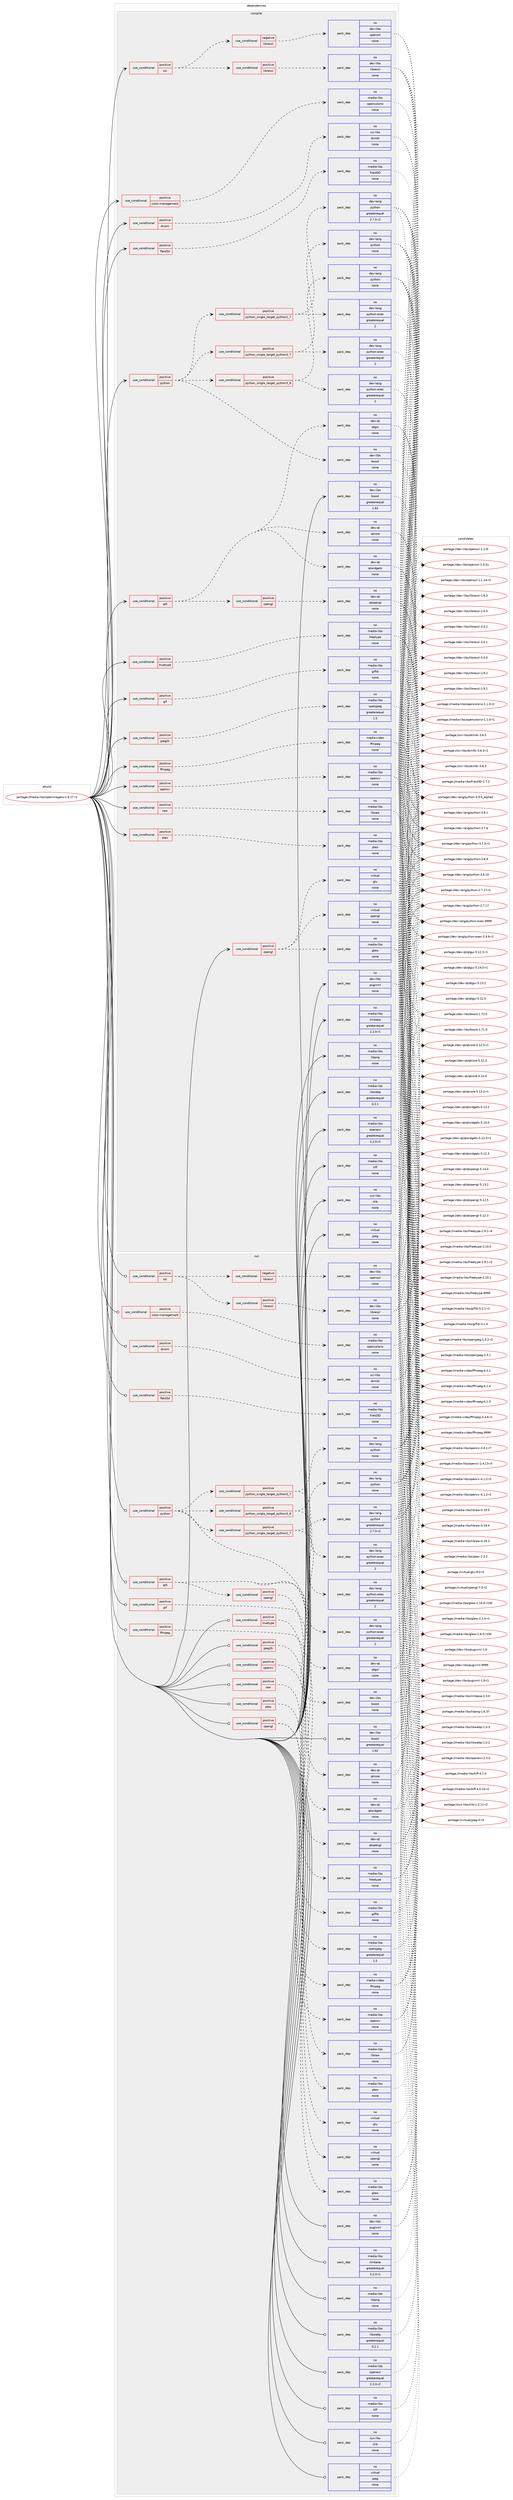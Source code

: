 digraph prolog {

# *************
# Graph options
# *************

newrank=true;
concentrate=true;
compound=true;
graph [rankdir=LR,fontname=Helvetica,fontsize=10,ranksep=1.5];#, ranksep=2.5, nodesep=0.2];
edge  [arrowhead=vee];
node  [fontname=Helvetica,fontsize=10];

# **********
# The ebuild
# **********

subgraph cluster_leftcol {
color=gray;
label=<<i>ebuild</i>>;
id [label="portage://media-libs/openimageio-1.8.17-r1", color=red, width=4, href="../media-libs/openimageio-1.8.17-r1.svg"];
}

# ****************
# The dependencies
# ****************

subgraph cluster_midcol {
color=gray;
label=<<i>dependencies</i>>;
subgraph cluster_compile {
fillcolor="#eeeeee";
style=filled;
label=<<i>compile</i>>;
subgraph cond46365 {
dependency205728 [label=<<TABLE BORDER="0" CELLBORDER="1" CELLSPACING="0" CELLPADDING="4"><TR><TD ROWSPAN="3" CELLPADDING="10">use_conditional</TD></TR><TR><TD>positive</TD></TR><TR><TD>color-management</TD></TR></TABLE>>, shape=none, color=red];
subgraph pack156250 {
dependency205729 [label=<<TABLE BORDER="0" CELLBORDER="1" CELLSPACING="0" CELLPADDING="4" WIDTH="220"><TR><TD ROWSPAN="6" CELLPADDING="30">pack_dep</TD></TR><TR><TD WIDTH="110">no</TD></TR><TR><TD>media-libs</TD></TR><TR><TD>opencolorio</TD></TR><TR><TD>none</TD></TR><TR><TD></TD></TR></TABLE>>, shape=none, color=blue];
}
dependency205728:e -> dependency205729:w [weight=20,style="dashed",arrowhead="vee"];
}
id:e -> dependency205728:w [weight=20,style="solid",arrowhead="vee"];
subgraph cond46366 {
dependency205730 [label=<<TABLE BORDER="0" CELLBORDER="1" CELLSPACING="0" CELLPADDING="4"><TR><TD ROWSPAN="3" CELLPADDING="10">use_conditional</TD></TR><TR><TD>positive</TD></TR><TR><TD>dicom</TD></TR></TABLE>>, shape=none, color=red];
subgraph pack156251 {
dependency205731 [label=<<TABLE BORDER="0" CELLBORDER="1" CELLSPACING="0" CELLPADDING="4" WIDTH="220"><TR><TD ROWSPAN="6" CELLPADDING="30">pack_dep</TD></TR><TR><TD WIDTH="110">no</TD></TR><TR><TD>sci-libs</TD></TR><TR><TD>dcmtk</TD></TR><TR><TD>none</TD></TR><TR><TD></TD></TR></TABLE>>, shape=none, color=blue];
}
dependency205730:e -> dependency205731:w [weight=20,style="dashed",arrowhead="vee"];
}
id:e -> dependency205730:w [weight=20,style="solid",arrowhead="vee"];
subgraph cond46367 {
dependency205732 [label=<<TABLE BORDER="0" CELLBORDER="1" CELLSPACING="0" CELLPADDING="4"><TR><TD ROWSPAN="3" CELLPADDING="10">use_conditional</TD></TR><TR><TD>positive</TD></TR><TR><TD>ffmpeg</TD></TR></TABLE>>, shape=none, color=red];
subgraph pack156252 {
dependency205733 [label=<<TABLE BORDER="0" CELLBORDER="1" CELLSPACING="0" CELLPADDING="4" WIDTH="220"><TR><TD ROWSPAN="6" CELLPADDING="30">pack_dep</TD></TR><TR><TD WIDTH="110">no</TD></TR><TR><TD>media-video</TD></TR><TR><TD>ffmpeg</TD></TR><TR><TD>none</TD></TR><TR><TD></TD></TR></TABLE>>, shape=none, color=blue];
}
dependency205732:e -> dependency205733:w [weight=20,style="dashed",arrowhead="vee"];
}
id:e -> dependency205732:w [weight=20,style="solid",arrowhead="vee"];
subgraph cond46368 {
dependency205734 [label=<<TABLE BORDER="0" CELLBORDER="1" CELLSPACING="0" CELLPADDING="4"><TR><TD ROWSPAN="3" CELLPADDING="10">use_conditional</TD></TR><TR><TD>positive</TD></TR><TR><TD>field3d</TD></TR></TABLE>>, shape=none, color=red];
subgraph pack156253 {
dependency205735 [label=<<TABLE BORDER="0" CELLBORDER="1" CELLSPACING="0" CELLPADDING="4" WIDTH="220"><TR><TD ROWSPAN="6" CELLPADDING="30">pack_dep</TD></TR><TR><TD WIDTH="110">no</TD></TR><TR><TD>media-libs</TD></TR><TR><TD>Field3D</TD></TR><TR><TD>none</TD></TR><TR><TD></TD></TR></TABLE>>, shape=none, color=blue];
}
dependency205734:e -> dependency205735:w [weight=20,style="dashed",arrowhead="vee"];
}
id:e -> dependency205734:w [weight=20,style="solid",arrowhead="vee"];
subgraph cond46369 {
dependency205736 [label=<<TABLE BORDER="0" CELLBORDER="1" CELLSPACING="0" CELLPADDING="4"><TR><TD ROWSPAN="3" CELLPADDING="10">use_conditional</TD></TR><TR><TD>positive</TD></TR><TR><TD>gif</TD></TR></TABLE>>, shape=none, color=red];
subgraph pack156254 {
dependency205737 [label=<<TABLE BORDER="0" CELLBORDER="1" CELLSPACING="0" CELLPADDING="4" WIDTH="220"><TR><TD ROWSPAN="6" CELLPADDING="30">pack_dep</TD></TR><TR><TD WIDTH="110">no</TD></TR><TR><TD>media-libs</TD></TR><TR><TD>giflib</TD></TR><TR><TD>none</TD></TR><TR><TD></TD></TR></TABLE>>, shape=none, color=blue];
}
dependency205736:e -> dependency205737:w [weight=20,style="dashed",arrowhead="vee"];
}
id:e -> dependency205736:w [weight=20,style="solid",arrowhead="vee"];
subgraph cond46370 {
dependency205738 [label=<<TABLE BORDER="0" CELLBORDER="1" CELLSPACING="0" CELLPADDING="4"><TR><TD ROWSPAN="3" CELLPADDING="10">use_conditional</TD></TR><TR><TD>positive</TD></TR><TR><TD>jpeg2k</TD></TR></TABLE>>, shape=none, color=red];
subgraph pack156255 {
dependency205739 [label=<<TABLE BORDER="0" CELLBORDER="1" CELLSPACING="0" CELLPADDING="4" WIDTH="220"><TR><TD ROWSPAN="6" CELLPADDING="30">pack_dep</TD></TR><TR><TD WIDTH="110">no</TD></TR><TR><TD>media-libs</TD></TR><TR><TD>openjpeg</TD></TR><TR><TD>greaterequal</TD></TR><TR><TD>1.5</TD></TR></TABLE>>, shape=none, color=blue];
}
dependency205738:e -> dependency205739:w [weight=20,style="dashed",arrowhead="vee"];
}
id:e -> dependency205738:w [weight=20,style="solid",arrowhead="vee"];
subgraph cond46371 {
dependency205740 [label=<<TABLE BORDER="0" CELLBORDER="1" CELLSPACING="0" CELLPADDING="4"><TR><TD ROWSPAN="3" CELLPADDING="10">use_conditional</TD></TR><TR><TD>positive</TD></TR><TR><TD>opencv</TD></TR></TABLE>>, shape=none, color=red];
subgraph pack156256 {
dependency205741 [label=<<TABLE BORDER="0" CELLBORDER="1" CELLSPACING="0" CELLPADDING="4" WIDTH="220"><TR><TD ROWSPAN="6" CELLPADDING="30">pack_dep</TD></TR><TR><TD WIDTH="110">no</TD></TR><TR><TD>media-libs</TD></TR><TR><TD>opencv</TD></TR><TR><TD>none</TD></TR><TR><TD></TD></TR></TABLE>>, shape=none, color=blue];
}
dependency205740:e -> dependency205741:w [weight=20,style="dashed",arrowhead="vee"];
}
id:e -> dependency205740:w [weight=20,style="solid",arrowhead="vee"];
subgraph cond46372 {
dependency205742 [label=<<TABLE BORDER="0" CELLBORDER="1" CELLSPACING="0" CELLPADDING="4"><TR><TD ROWSPAN="3" CELLPADDING="10">use_conditional</TD></TR><TR><TD>positive</TD></TR><TR><TD>opengl</TD></TR></TABLE>>, shape=none, color=red];
subgraph pack156257 {
dependency205743 [label=<<TABLE BORDER="0" CELLBORDER="1" CELLSPACING="0" CELLPADDING="4" WIDTH="220"><TR><TD ROWSPAN="6" CELLPADDING="30">pack_dep</TD></TR><TR><TD WIDTH="110">no</TD></TR><TR><TD>media-libs</TD></TR><TR><TD>glew</TD></TR><TR><TD>none</TD></TR><TR><TD></TD></TR></TABLE>>, shape=none, color=blue];
}
dependency205742:e -> dependency205743:w [weight=20,style="dashed",arrowhead="vee"];
subgraph pack156258 {
dependency205744 [label=<<TABLE BORDER="0" CELLBORDER="1" CELLSPACING="0" CELLPADDING="4" WIDTH="220"><TR><TD ROWSPAN="6" CELLPADDING="30">pack_dep</TD></TR><TR><TD WIDTH="110">no</TD></TR><TR><TD>virtual</TD></TR><TR><TD>glu</TD></TR><TR><TD>none</TD></TR><TR><TD></TD></TR></TABLE>>, shape=none, color=blue];
}
dependency205742:e -> dependency205744:w [weight=20,style="dashed",arrowhead="vee"];
subgraph pack156259 {
dependency205745 [label=<<TABLE BORDER="0" CELLBORDER="1" CELLSPACING="0" CELLPADDING="4" WIDTH="220"><TR><TD ROWSPAN="6" CELLPADDING="30">pack_dep</TD></TR><TR><TD WIDTH="110">no</TD></TR><TR><TD>virtual</TD></TR><TR><TD>opengl</TD></TR><TR><TD>none</TD></TR><TR><TD></TD></TR></TABLE>>, shape=none, color=blue];
}
dependency205742:e -> dependency205745:w [weight=20,style="dashed",arrowhead="vee"];
}
id:e -> dependency205742:w [weight=20,style="solid",arrowhead="vee"];
subgraph cond46373 {
dependency205746 [label=<<TABLE BORDER="0" CELLBORDER="1" CELLSPACING="0" CELLPADDING="4"><TR><TD ROWSPAN="3" CELLPADDING="10">use_conditional</TD></TR><TR><TD>positive</TD></TR><TR><TD>ptex</TD></TR></TABLE>>, shape=none, color=red];
subgraph pack156260 {
dependency205747 [label=<<TABLE BORDER="0" CELLBORDER="1" CELLSPACING="0" CELLPADDING="4" WIDTH="220"><TR><TD ROWSPAN="6" CELLPADDING="30">pack_dep</TD></TR><TR><TD WIDTH="110">no</TD></TR><TR><TD>media-libs</TD></TR><TR><TD>ptex</TD></TR><TR><TD>none</TD></TR><TR><TD></TD></TR></TABLE>>, shape=none, color=blue];
}
dependency205746:e -> dependency205747:w [weight=20,style="dashed",arrowhead="vee"];
}
id:e -> dependency205746:w [weight=20,style="solid",arrowhead="vee"];
subgraph cond46374 {
dependency205748 [label=<<TABLE BORDER="0" CELLBORDER="1" CELLSPACING="0" CELLPADDING="4"><TR><TD ROWSPAN="3" CELLPADDING="10">use_conditional</TD></TR><TR><TD>positive</TD></TR><TR><TD>python</TD></TR></TABLE>>, shape=none, color=red];
subgraph cond46375 {
dependency205749 [label=<<TABLE BORDER="0" CELLBORDER="1" CELLSPACING="0" CELLPADDING="4"><TR><TD ROWSPAN="3" CELLPADDING="10">use_conditional</TD></TR><TR><TD>positive</TD></TR><TR><TD>python_single_target_python2_7</TD></TR></TABLE>>, shape=none, color=red];
subgraph pack156261 {
dependency205750 [label=<<TABLE BORDER="0" CELLBORDER="1" CELLSPACING="0" CELLPADDING="4" WIDTH="220"><TR><TD ROWSPAN="6" CELLPADDING="30">pack_dep</TD></TR><TR><TD WIDTH="110">no</TD></TR><TR><TD>dev-lang</TD></TR><TR><TD>python</TD></TR><TR><TD>greaterequal</TD></TR><TR><TD>2.7.5-r2</TD></TR></TABLE>>, shape=none, color=blue];
}
dependency205749:e -> dependency205750:w [weight=20,style="dashed",arrowhead="vee"];
subgraph pack156262 {
dependency205751 [label=<<TABLE BORDER="0" CELLBORDER="1" CELLSPACING="0" CELLPADDING="4" WIDTH="220"><TR><TD ROWSPAN="6" CELLPADDING="30">pack_dep</TD></TR><TR><TD WIDTH="110">no</TD></TR><TR><TD>dev-lang</TD></TR><TR><TD>python-exec</TD></TR><TR><TD>greaterequal</TD></TR><TR><TD>2</TD></TR></TABLE>>, shape=none, color=blue];
}
dependency205749:e -> dependency205751:w [weight=20,style="dashed",arrowhead="vee"];
}
dependency205748:e -> dependency205749:w [weight=20,style="dashed",arrowhead="vee"];
subgraph cond46376 {
dependency205752 [label=<<TABLE BORDER="0" CELLBORDER="1" CELLSPACING="0" CELLPADDING="4"><TR><TD ROWSPAN="3" CELLPADDING="10">use_conditional</TD></TR><TR><TD>positive</TD></TR><TR><TD>python_single_target_python3_6</TD></TR></TABLE>>, shape=none, color=red];
subgraph pack156263 {
dependency205753 [label=<<TABLE BORDER="0" CELLBORDER="1" CELLSPACING="0" CELLPADDING="4" WIDTH="220"><TR><TD ROWSPAN="6" CELLPADDING="30">pack_dep</TD></TR><TR><TD WIDTH="110">no</TD></TR><TR><TD>dev-lang</TD></TR><TR><TD>python</TD></TR><TR><TD>none</TD></TR><TR><TD></TD></TR></TABLE>>, shape=none, color=blue];
}
dependency205752:e -> dependency205753:w [weight=20,style="dashed",arrowhead="vee"];
subgraph pack156264 {
dependency205754 [label=<<TABLE BORDER="0" CELLBORDER="1" CELLSPACING="0" CELLPADDING="4" WIDTH="220"><TR><TD ROWSPAN="6" CELLPADDING="30">pack_dep</TD></TR><TR><TD WIDTH="110">no</TD></TR><TR><TD>dev-lang</TD></TR><TR><TD>python-exec</TD></TR><TR><TD>greaterequal</TD></TR><TR><TD>2</TD></TR></TABLE>>, shape=none, color=blue];
}
dependency205752:e -> dependency205754:w [weight=20,style="dashed",arrowhead="vee"];
}
dependency205748:e -> dependency205752:w [weight=20,style="dashed",arrowhead="vee"];
subgraph cond46377 {
dependency205755 [label=<<TABLE BORDER="0" CELLBORDER="1" CELLSPACING="0" CELLPADDING="4"><TR><TD ROWSPAN="3" CELLPADDING="10">use_conditional</TD></TR><TR><TD>positive</TD></TR><TR><TD>python_single_target_python3_7</TD></TR></TABLE>>, shape=none, color=red];
subgraph pack156265 {
dependency205756 [label=<<TABLE BORDER="0" CELLBORDER="1" CELLSPACING="0" CELLPADDING="4" WIDTH="220"><TR><TD ROWSPAN="6" CELLPADDING="30">pack_dep</TD></TR><TR><TD WIDTH="110">no</TD></TR><TR><TD>dev-lang</TD></TR><TR><TD>python</TD></TR><TR><TD>none</TD></TR><TR><TD></TD></TR></TABLE>>, shape=none, color=blue];
}
dependency205755:e -> dependency205756:w [weight=20,style="dashed",arrowhead="vee"];
subgraph pack156266 {
dependency205757 [label=<<TABLE BORDER="0" CELLBORDER="1" CELLSPACING="0" CELLPADDING="4" WIDTH="220"><TR><TD ROWSPAN="6" CELLPADDING="30">pack_dep</TD></TR><TR><TD WIDTH="110">no</TD></TR><TR><TD>dev-lang</TD></TR><TR><TD>python-exec</TD></TR><TR><TD>greaterequal</TD></TR><TR><TD>2</TD></TR></TABLE>>, shape=none, color=blue];
}
dependency205755:e -> dependency205757:w [weight=20,style="dashed",arrowhead="vee"];
}
dependency205748:e -> dependency205755:w [weight=20,style="dashed",arrowhead="vee"];
subgraph pack156267 {
dependency205758 [label=<<TABLE BORDER="0" CELLBORDER="1" CELLSPACING="0" CELLPADDING="4" WIDTH="220"><TR><TD ROWSPAN="6" CELLPADDING="30">pack_dep</TD></TR><TR><TD WIDTH="110">no</TD></TR><TR><TD>dev-libs</TD></TR><TR><TD>boost</TD></TR><TR><TD>none</TD></TR><TR><TD></TD></TR></TABLE>>, shape=none, color=blue];
}
dependency205748:e -> dependency205758:w [weight=20,style="dashed",arrowhead="vee"];
}
id:e -> dependency205748:w [weight=20,style="solid",arrowhead="vee"];
subgraph cond46378 {
dependency205759 [label=<<TABLE BORDER="0" CELLBORDER="1" CELLSPACING="0" CELLPADDING="4"><TR><TD ROWSPAN="3" CELLPADDING="10">use_conditional</TD></TR><TR><TD>positive</TD></TR><TR><TD>qt5</TD></TR></TABLE>>, shape=none, color=red];
subgraph pack156268 {
dependency205760 [label=<<TABLE BORDER="0" CELLBORDER="1" CELLSPACING="0" CELLPADDING="4" WIDTH="220"><TR><TD ROWSPAN="6" CELLPADDING="30">pack_dep</TD></TR><TR><TD WIDTH="110">no</TD></TR><TR><TD>dev-qt</TD></TR><TR><TD>qtcore</TD></TR><TR><TD>none</TD></TR><TR><TD></TD></TR></TABLE>>, shape=none, color=blue];
}
dependency205759:e -> dependency205760:w [weight=20,style="dashed",arrowhead="vee"];
subgraph pack156269 {
dependency205761 [label=<<TABLE BORDER="0" CELLBORDER="1" CELLSPACING="0" CELLPADDING="4" WIDTH="220"><TR><TD ROWSPAN="6" CELLPADDING="30">pack_dep</TD></TR><TR><TD WIDTH="110">no</TD></TR><TR><TD>dev-qt</TD></TR><TR><TD>qtgui</TD></TR><TR><TD>none</TD></TR><TR><TD></TD></TR></TABLE>>, shape=none, color=blue];
}
dependency205759:e -> dependency205761:w [weight=20,style="dashed",arrowhead="vee"];
subgraph pack156270 {
dependency205762 [label=<<TABLE BORDER="0" CELLBORDER="1" CELLSPACING="0" CELLPADDING="4" WIDTH="220"><TR><TD ROWSPAN="6" CELLPADDING="30">pack_dep</TD></TR><TR><TD WIDTH="110">no</TD></TR><TR><TD>dev-qt</TD></TR><TR><TD>qtwidgets</TD></TR><TR><TD>none</TD></TR><TR><TD></TD></TR></TABLE>>, shape=none, color=blue];
}
dependency205759:e -> dependency205762:w [weight=20,style="dashed",arrowhead="vee"];
subgraph cond46379 {
dependency205763 [label=<<TABLE BORDER="0" CELLBORDER="1" CELLSPACING="0" CELLPADDING="4"><TR><TD ROWSPAN="3" CELLPADDING="10">use_conditional</TD></TR><TR><TD>positive</TD></TR><TR><TD>opengl</TD></TR></TABLE>>, shape=none, color=red];
subgraph pack156271 {
dependency205764 [label=<<TABLE BORDER="0" CELLBORDER="1" CELLSPACING="0" CELLPADDING="4" WIDTH="220"><TR><TD ROWSPAN="6" CELLPADDING="30">pack_dep</TD></TR><TR><TD WIDTH="110">no</TD></TR><TR><TD>dev-qt</TD></TR><TR><TD>qtopengl</TD></TR><TR><TD>none</TD></TR><TR><TD></TD></TR></TABLE>>, shape=none, color=blue];
}
dependency205763:e -> dependency205764:w [weight=20,style="dashed",arrowhead="vee"];
}
dependency205759:e -> dependency205763:w [weight=20,style="dashed",arrowhead="vee"];
}
id:e -> dependency205759:w [weight=20,style="solid",arrowhead="vee"];
subgraph cond46380 {
dependency205765 [label=<<TABLE BORDER="0" CELLBORDER="1" CELLSPACING="0" CELLPADDING="4"><TR><TD ROWSPAN="3" CELLPADDING="10">use_conditional</TD></TR><TR><TD>positive</TD></TR><TR><TD>raw</TD></TR></TABLE>>, shape=none, color=red];
subgraph pack156272 {
dependency205766 [label=<<TABLE BORDER="0" CELLBORDER="1" CELLSPACING="0" CELLPADDING="4" WIDTH="220"><TR><TD ROWSPAN="6" CELLPADDING="30">pack_dep</TD></TR><TR><TD WIDTH="110">no</TD></TR><TR><TD>media-libs</TD></TR><TR><TD>libraw</TD></TR><TR><TD>none</TD></TR><TR><TD></TD></TR></TABLE>>, shape=none, color=blue];
}
dependency205765:e -> dependency205766:w [weight=20,style="dashed",arrowhead="vee"];
}
id:e -> dependency205765:w [weight=20,style="solid",arrowhead="vee"];
subgraph cond46381 {
dependency205767 [label=<<TABLE BORDER="0" CELLBORDER="1" CELLSPACING="0" CELLPADDING="4"><TR><TD ROWSPAN="3" CELLPADDING="10">use_conditional</TD></TR><TR><TD>positive</TD></TR><TR><TD>ssl</TD></TR></TABLE>>, shape=none, color=red];
subgraph cond46382 {
dependency205768 [label=<<TABLE BORDER="0" CELLBORDER="1" CELLSPACING="0" CELLPADDING="4"><TR><TD ROWSPAN="3" CELLPADDING="10">use_conditional</TD></TR><TR><TD>negative</TD></TR><TR><TD>libressl</TD></TR></TABLE>>, shape=none, color=red];
subgraph pack156273 {
dependency205769 [label=<<TABLE BORDER="0" CELLBORDER="1" CELLSPACING="0" CELLPADDING="4" WIDTH="220"><TR><TD ROWSPAN="6" CELLPADDING="30">pack_dep</TD></TR><TR><TD WIDTH="110">no</TD></TR><TR><TD>dev-libs</TD></TR><TR><TD>openssl</TD></TR><TR><TD>none</TD></TR><TR><TD></TD></TR></TABLE>>, shape=none, color=blue];
}
dependency205768:e -> dependency205769:w [weight=20,style="dashed",arrowhead="vee"];
}
dependency205767:e -> dependency205768:w [weight=20,style="dashed",arrowhead="vee"];
subgraph cond46383 {
dependency205770 [label=<<TABLE BORDER="0" CELLBORDER="1" CELLSPACING="0" CELLPADDING="4"><TR><TD ROWSPAN="3" CELLPADDING="10">use_conditional</TD></TR><TR><TD>positive</TD></TR><TR><TD>libressl</TD></TR></TABLE>>, shape=none, color=red];
subgraph pack156274 {
dependency205771 [label=<<TABLE BORDER="0" CELLBORDER="1" CELLSPACING="0" CELLPADDING="4" WIDTH="220"><TR><TD ROWSPAN="6" CELLPADDING="30">pack_dep</TD></TR><TR><TD WIDTH="110">no</TD></TR><TR><TD>dev-libs</TD></TR><TR><TD>libressl</TD></TR><TR><TD>none</TD></TR><TR><TD></TD></TR></TABLE>>, shape=none, color=blue];
}
dependency205770:e -> dependency205771:w [weight=20,style="dashed",arrowhead="vee"];
}
dependency205767:e -> dependency205770:w [weight=20,style="dashed",arrowhead="vee"];
}
id:e -> dependency205767:w [weight=20,style="solid",arrowhead="vee"];
subgraph cond46384 {
dependency205772 [label=<<TABLE BORDER="0" CELLBORDER="1" CELLSPACING="0" CELLPADDING="4"><TR><TD ROWSPAN="3" CELLPADDING="10">use_conditional</TD></TR><TR><TD>positive</TD></TR><TR><TD>truetype</TD></TR></TABLE>>, shape=none, color=red];
subgraph pack156275 {
dependency205773 [label=<<TABLE BORDER="0" CELLBORDER="1" CELLSPACING="0" CELLPADDING="4" WIDTH="220"><TR><TD ROWSPAN="6" CELLPADDING="30">pack_dep</TD></TR><TR><TD WIDTH="110">no</TD></TR><TR><TD>media-libs</TD></TR><TR><TD>freetype</TD></TR><TR><TD>none</TD></TR><TR><TD></TD></TR></TABLE>>, shape=none, color=blue];
}
dependency205772:e -> dependency205773:w [weight=20,style="dashed",arrowhead="vee"];
}
id:e -> dependency205772:w [weight=20,style="solid",arrowhead="vee"];
subgraph pack156276 {
dependency205774 [label=<<TABLE BORDER="0" CELLBORDER="1" CELLSPACING="0" CELLPADDING="4" WIDTH="220"><TR><TD ROWSPAN="6" CELLPADDING="30">pack_dep</TD></TR><TR><TD WIDTH="110">no</TD></TR><TR><TD>dev-libs</TD></TR><TR><TD>boost</TD></TR><TR><TD>greaterequal</TD></TR><TR><TD>1.62</TD></TR></TABLE>>, shape=none, color=blue];
}
id:e -> dependency205774:w [weight=20,style="solid",arrowhead="vee"];
subgraph pack156277 {
dependency205775 [label=<<TABLE BORDER="0" CELLBORDER="1" CELLSPACING="0" CELLPADDING="4" WIDTH="220"><TR><TD ROWSPAN="6" CELLPADDING="30">pack_dep</TD></TR><TR><TD WIDTH="110">no</TD></TR><TR><TD>dev-libs</TD></TR><TR><TD>pugixml</TD></TR><TR><TD>none</TD></TR><TR><TD></TD></TR></TABLE>>, shape=none, color=blue];
}
id:e -> dependency205775:w [weight=20,style="solid",arrowhead="vee"];
subgraph pack156278 {
dependency205776 [label=<<TABLE BORDER="0" CELLBORDER="1" CELLSPACING="0" CELLPADDING="4" WIDTH="220"><TR><TD ROWSPAN="6" CELLPADDING="30">pack_dep</TD></TR><TR><TD WIDTH="110">no</TD></TR><TR><TD>media-libs</TD></TR><TR><TD>ilmbase</TD></TR><TR><TD>greaterequal</TD></TR><TR><TD>2.2.0-r1</TD></TR></TABLE>>, shape=none, color=blue];
}
id:e -> dependency205776:w [weight=20,style="solid",arrowhead="vee"];
subgraph pack156279 {
dependency205777 [label=<<TABLE BORDER="0" CELLBORDER="1" CELLSPACING="0" CELLPADDING="4" WIDTH="220"><TR><TD ROWSPAN="6" CELLPADDING="30">pack_dep</TD></TR><TR><TD WIDTH="110">no</TD></TR><TR><TD>media-libs</TD></TR><TR><TD>libpng</TD></TR><TR><TD>none</TD></TR><TR><TD></TD></TR></TABLE>>, shape=none, color=blue];
}
id:e -> dependency205777:w [weight=20,style="solid",arrowhead="vee"];
subgraph pack156280 {
dependency205778 [label=<<TABLE BORDER="0" CELLBORDER="1" CELLSPACING="0" CELLPADDING="4" WIDTH="220"><TR><TD ROWSPAN="6" CELLPADDING="30">pack_dep</TD></TR><TR><TD WIDTH="110">no</TD></TR><TR><TD>media-libs</TD></TR><TR><TD>libwebp</TD></TR><TR><TD>greaterequal</TD></TR><TR><TD>0.2.1</TD></TR></TABLE>>, shape=none, color=blue];
}
id:e -> dependency205778:w [weight=20,style="solid",arrowhead="vee"];
subgraph pack156281 {
dependency205779 [label=<<TABLE BORDER="0" CELLBORDER="1" CELLSPACING="0" CELLPADDING="4" WIDTH="220"><TR><TD ROWSPAN="6" CELLPADDING="30">pack_dep</TD></TR><TR><TD WIDTH="110">no</TD></TR><TR><TD>media-libs</TD></TR><TR><TD>openexr</TD></TR><TR><TD>greaterequal</TD></TR><TR><TD>2.2.0-r2</TD></TR></TABLE>>, shape=none, color=blue];
}
id:e -> dependency205779:w [weight=20,style="solid",arrowhead="vee"];
subgraph pack156282 {
dependency205780 [label=<<TABLE BORDER="0" CELLBORDER="1" CELLSPACING="0" CELLPADDING="4" WIDTH="220"><TR><TD ROWSPAN="6" CELLPADDING="30">pack_dep</TD></TR><TR><TD WIDTH="110">no</TD></TR><TR><TD>media-libs</TD></TR><TR><TD>tiff</TD></TR><TR><TD>none</TD></TR><TR><TD></TD></TR></TABLE>>, shape=none, color=blue];
}
id:e -> dependency205780:w [weight=20,style="solid",arrowhead="vee"];
subgraph pack156283 {
dependency205781 [label=<<TABLE BORDER="0" CELLBORDER="1" CELLSPACING="0" CELLPADDING="4" WIDTH="220"><TR><TD ROWSPAN="6" CELLPADDING="30">pack_dep</TD></TR><TR><TD WIDTH="110">no</TD></TR><TR><TD>sys-libs</TD></TR><TR><TD>zlib</TD></TR><TR><TD>none</TD></TR><TR><TD></TD></TR></TABLE>>, shape=none, color=blue];
}
id:e -> dependency205781:w [weight=20,style="solid",arrowhead="vee"];
subgraph pack156284 {
dependency205782 [label=<<TABLE BORDER="0" CELLBORDER="1" CELLSPACING="0" CELLPADDING="4" WIDTH="220"><TR><TD ROWSPAN="6" CELLPADDING="30">pack_dep</TD></TR><TR><TD WIDTH="110">no</TD></TR><TR><TD>virtual</TD></TR><TR><TD>jpeg</TD></TR><TR><TD>none</TD></TR><TR><TD></TD></TR></TABLE>>, shape=none, color=blue];
}
id:e -> dependency205782:w [weight=20,style="solid",arrowhead="vee"];
}
subgraph cluster_compileandrun {
fillcolor="#eeeeee";
style=filled;
label=<<i>compile and run</i>>;
}
subgraph cluster_run {
fillcolor="#eeeeee";
style=filled;
label=<<i>run</i>>;
subgraph cond46385 {
dependency205783 [label=<<TABLE BORDER="0" CELLBORDER="1" CELLSPACING="0" CELLPADDING="4"><TR><TD ROWSPAN="3" CELLPADDING="10">use_conditional</TD></TR><TR><TD>positive</TD></TR><TR><TD>color-management</TD></TR></TABLE>>, shape=none, color=red];
subgraph pack156285 {
dependency205784 [label=<<TABLE BORDER="0" CELLBORDER="1" CELLSPACING="0" CELLPADDING="4" WIDTH="220"><TR><TD ROWSPAN="6" CELLPADDING="30">pack_dep</TD></TR><TR><TD WIDTH="110">no</TD></TR><TR><TD>media-libs</TD></TR><TR><TD>opencolorio</TD></TR><TR><TD>none</TD></TR><TR><TD></TD></TR></TABLE>>, shape=none, color=blue];
}
dependency205783:e -> dependency205784:w [weight=20,style="dashed",arrowhead="vee"];
}
id:e -> dependency205783:w [weight=20,style="solid",arrowhead="odot"];
subgraph cond46386 {
dependency205785 [label=<<TABLE BORDER="0" CELLBORDER="1" CELLSPACING="0" CELLPADDING="4"><TR><TD ROWSPAN="3" CELLPADDING="10">use_conditional</TD></TR><TR><TD>positive</TD></TR><TR><TD>dicom</TD></TR></TABLE>>, shape=none, color=red];
subgraph pack156286 {
dependency205786 [label=<<TABLE BORDER="0" CELLBORDER="1" CELLSPACING="0" CELLPADDING="4" WIDTH="220"><TR><TD ROWSPAN="6" CELLPADDING="30">pack_dep</TD></TR><TR><TD WIDTH="110">no</TD></TR><TR><TD>sci-libs</TD></TR><TR><TD>dcmtk</TD></TR><TR><TD>none</TD></TR><TR><TD></TD></TR></TABLE>>, shape=none, color=blue];
}
dependency205785:e -> dependency205786:w [weight=20,style="dashed",arrowhead="vee"];
}
id:e -> dependency205785:w [weight=20,style="solid",arrowhead="odot"];
subgraph cond46387 {
dependency205787 [label=<<TABLE BORDER="0" CELLBORDER="1" CELLSPACING="0" CELLPADDING="4"><TR><TD ROWSPAN="3" CELLPADDING="10">use_conditional</TD></TR><TR><TD>positive</TD></TR><TR><TD>ffmpeg</TD></TR></TABLE>>, shape=none, color=red];
subgraph pack156287 {
dependency205788 [label=<<TABLE BORDER="0" CELLBORDER="1" CELLSPACING="0" CELLPADDING="4" WIDTH="220"><TR><TD ROWSPAN="6" CELLPADDING="30">pack_dep</TD></TR><TR><TD WIDTH="110">no</TD></TR><TR><TD>media-video</TD></TR><TR><TD>ffmpeg</TD></TR><TR><TD>none</TD></TR><TR><TD></TD></TR></TABLE>>, shape=none, color=blue];
}
dependency205787:e -> dependency205788:w [weight=20,style="dashed",arrowhead="vee"];
}
id:e -> dependency205787:w [weight=20,style="solid",arrowhead="odot"];
subgraph cond46388 {
dependency205789 [label=<<TABLE BORDER="0" CELLBORDER="1" CELLSPACING="0" CELLPADDING="4"><TR><TD ROWSPAN="3" CELLPADDING="10">use_conditional</TD></TR><TR><TD>positive</TD></TR><TR><TD>field3d</TD></TR></TABLE>>, shape=none, color=red];
subgraph pack156288 {
dependency205790 [label=<<TABLE BORDER="0" CELLBORDER="1" CELLSPACING="0" CELLPADDING="4" WIDTH="220"><TR><TD ROWSPAN="6" CELLPADDING="30">pack_dep</TD></TR><TR><TD WIDTH="110">no</TD></TR><TR><TD>media-libs</TD></TR><TR><TD>Field3D</TD></TR><TR><TD>none</TD></TR><TR><TD></TD></TR></TABLE>>, shape=none, color=blue];
}
dependency205789:e -> dependency205790:w [weight=20,style="dashed",arrowhead="vee"];
}
id:e -> dependency205789:w [weight=20,style="solid",arrowhead="odot"];
subgraph cond46389 {
dependency205791 [label=<<TABLE BORDER="0" CELLBORDER="1" CELLSPACING="0" CELLPADDING="4"><TR><TD ROWSPAN="3" CELLPADDING="10">use_conditional</TD></TR><TR><TD>positive</TD></TR><TR><TD>gif</TD></TR></TABLE>>, shape=none, color=red];
subgraph pack156289 {
dependency205792 [label=<<TABLE BORDER="0" CELLBORDER="1" CELLSPACING="0" CELLPADDING="4" WIDTH="220"><TR><TD ROWSPAN="6" CELLPADDING="30">pack_dep</TD></TR><TR><TD WIDTH="110">no</TD></TR><TR><TD>media-libs</TD></TR><TR><TD>giflib</TD></TR><TR><TD>none</TD></TR><TR><TD></TD></TR></TABLE>>, shape=none, color=blue];
}
dependency205791:e -> dependency205792:w [weight=20,style="dashed",arrowhead="vee"];
}
id:e -> dependency205791:w [weight=20,style="solid",arrowhead="odot"];
subgraph cond46390 {
dependency205793 [label=<<TABLE BORDER="0" CELLBORDER="1" CELLSPACING="0" CELLPADDING="4"><TR><TD ROWSPAN="3" CELLPADDING="10">use_conditional</TD></TR><TR><TD>positive</TD></TR><TR><TD>jpeg2k</TD></TR></TABLE>>, shape=none, color=red];
subgraph pack156290 {
dependency205794 [label=<<TABLE BORDER="0" CELLBORDER="1" CELLSPACING="0" CELLPADDING="4" WIDTH="220"><TR><TD ROWSPAN="6" CELLPADDING="30">pack_dep</TD></TR><TR><TD WIDTH="110">no</TD></TR><TR><TD>media-libs</TD></TR><TR><TD>openjpeg</TD></TR><TR><TD>greaterequal</TD></TR><TR><TD>1.5</TD></TR></TABLE>>, shape=none, color=blue];
}
dependency205793:e -> dependency205794:w [weight=20,style="dashed",arrowhead="vee"];
}
id:e -> dependency205793:w [weight=20,style="solid",arrowhead="odot"];
subgraph cond46391 {
dependency205795 [label=<<TABLE BORDER="0" CELLBORDER="1" CELLSPACING="0" CELLPADDING="4"><TR><TD ROWSPAN="3" CELLPADDING="10">use_conditional</TD></TR><TR><TD>positive</TD></TR><TR><TD>opencv</TD></TR></TABLE>>, shape=none, color=red];
subgraph pack156291 {
dependency205796 [label=<<TABLE BORDER="0" CELLBORDER="1" CELLSPACING="0" CELLPADDING="4" WIDTH="220"><TR><TD ROWSPAN="6" CELLPADDING="30">pack_dep</TD></TR><TR><TD WIDTH="110">no</TD></TR><TR><TD>media-libs</TD></TR><TR><TD>opencv</TD></TR><TR><TD>none</TD></TR><TR><TD></TD></TR></TABLE>>, shape=none, color=blue];
}
dependency205795:e -> dependency205796:w [weight=20,style="dashed",arrowhead="vee"];
}
id:e -> dependency205795:w [weight=20,style="solid",arrowhead="odot"];
subgraph cond46392 {
dependency205797 [label=<<TABLE BORDER="0" CELLBORDER="1" CELLSPACING="0" CELLPADDING="4"><TR><TD ROWSPAN="3" CELLPADDING="10">use_conditional</TD></TR><TR><TD>positive</TD></TR><TR><TD>opengl</TD></TR></TABLE>>, shape=none, color=red];
subgraph pack156292 {
dependency205798 [label=<<TABLE BORDER="0" CELLBORDER="1" CELLSPACING="0" CELLPADDING="4" WIDTH="220"><TR><TD ROWSPAN="6" CELLPADDING="30">pack_dep</TD></TR><TR><TD WIDTH="110">no</TD></TR><TR><TD>media-libs</TD></TR><TR><TD>glew</TD></TR><TR><TD>none</TD></TR><TR><TD></TD></TR></TABLE>>, shape=none, color=blue];
}
dependency205797:e -> dependency205798:w [weight=20,style="dashed",arrowhead="vee"];
subgraph pack156293 {
dependency205799 [label=<<TABLE BORDER="0" CELLBORDER="1" CELLSPACING="0" CELLPADDING="4" WIDTH="220"><TR><TD ROWSPAN="6" CELLPADDING="30">pack_dep</TD></TR><TR><TD WIDTH="110">no</TD></TR><TR><TD>virtual</TD></TR><TR><TD>glu</TD></TR><TR><TD>none</TD></TR><TR><TD></TD></TR></TABLE>>, shape=none, color=blue];
}
dependency205797:e -> dependency205799:w [weight=20,style="dashed",arrowhead="vee"];
subgraph pack156294 {
dependency205800 [label=<<TABLE BORDER="0" CELLBORDER="1" CELLSPACING="0" CELLPADDING="4" WIDTH="220"><TR><TD ROWSPAN="6" CELLPADDING="30">pack_dep</TD></TR><TR><TD WIDTH="110">no</TD></TR><TR><TD>virtual</TD></TR><TR><TD>opengl</TD></TR><TR><TD>none</TD></TR><TR><TD></TD></TR></TABLE>>, shape=none, color=blue];
}
dependency205797:e -> dependency205800:w [weight=20,style="dashed",arrowhead="vee"];
}
id:e -> dependency205797:w [weight=20,style="solid",arrowhead="odot"];
subgraph cond46393 {
dependency205801 [label=<<TABLE BORDER="0" CELLBORDER="1" CELLSPACING="0" CELLPADDING="4"><TR><TD ROWSPAN="3" CELLPADDING="10">use_conditional</TD></TR><TR><TD>positive</TD></TR><TR><TD>ptex</TD></TR></TABLE>>, shape=none, color=red];
subgraph pack156295 {
dependency205802 [label=<<TABLE BORDER="0" CELLBORDER="1" CELLSPACING="0" CELLPADDING="4" WIDTH="220"><TR><TD ROWSPAN="6" CELLPADDING="30">pack_dep</TD></TR><TR><TD WIDTH="110">no</TD></TR><TR><TD>media-libs</TD></TR><TR><TD>ptex</TD></TR><TR><TD>none</TD></TR><TR><TD></TD></TR></TABLE>>, shape=none, color=blue];
}
dependency205801:e -> dependency205802:w [weight=20,style="dashed",arrowhead="vee"];
}
id:e -> dependency205801:w [weight=20,style="solid",arrowhead="odot"];
subgraph cond46394 {
dependency205803 [label=<<TABLE BORDER="0" CELLBORDER="1" CELLSPACING="0" CELLPADDING="4"><TR><TD ROWSPAN="3" CELLPADDING="10">use_conditional</TD></TR><TR><TD>positive</TD></TR><TR><TD>python</TD></TR></TABLE>>, shape=none, color=red];
subgraph cond46395 {
dependency205804 [label=<<TABLE BORDER="0" CELLBORDER="1" CELLSPACING="0" CELLPADDING="4"><TR><TD ROWSPAN="3" CELLPADDING="10">use_conditional</TD></TR><TR><TD>positive</TD></TR><TR><TD>python_single_target_python2_7</TD></TR></TABLE>>, shape=none, color=red];
subgraph pack156296 {
dependency205805 [label=<<TABLE BORDER="0" CELLBORDER="1" CELLSPACING="0" CELLPADDING="4" WIDTH="220"><TR><TD ROWSPAN="6" CELLPADDING="30">pack_dep</TD></TR><TR><TD WIDTH="110">no</TD></TR><TR><TD>dev-lang</TD></TR><TR><TD>python</TD></TR><TR><TD>greaterequal</TD></TR><TR><TD>2.7.5-r2</TD></TR></TABLE>>, shape=none, color=blue];
}
dependency205804:e -> dependency205805:w [weight=20,style="dashed",arrowhead="vee"];
subgraph pack156297 {
dependency205806 [label=<<TABLE BORDER="0" CELLBORDER="1" CELLSPACING="0" CELLPADDING="4" WIDTH="220"><TR><TD ROWSPAN="6" CELLPADDING="30">pack_dep</TD></TR><TR><TD WIDTH="110">no</TD></TR><TR><TD>dev-lang</TD></TR><TR><TD>python-exec</TD></TR><TR><TD>greaterequal</TD></TR><TR><TD>2</TD></TR></TABLE>>, shape=none, color=blue];
}
dependency205804:e -> dependency205806:w [weight=20,style="dashed",arrowhead="vee"];
}
dependency205803:e -> dependency205804:w [weight=20,style="dashed",arrowhead="vee"];
subgraph cond46396 {
dependency205807 [label=<<TABLE BORDER="0" CELLBORDER="1" CELLSPACING="0" CELLPADDING="4"><TR><TD ROWSPAN="3" CELLPADDING="10">use_conditional</TD></TR><TR><TD>positive</TD></TR><TR><TD>python_single_target_python3_6</TD></TR></TABLE>>, shape=none, color=red];
subgraph pack156298 {
dependency205808 [label=<<TABLE BORDER="0" CELLBORDER="1" CELLSPACING="0" CELLPADDING="4" WIDTH="220"><TR><TD ROWSPAN="6" CELLPADDING="30">pack_dep</TD></TR><TR><TD WIDTH="110">no</TD></TR><TR><TD>dev-lang</TD></TR><TR><TD>python</TD></TR><TR><TD>none</TD></TR><TR><TD></TD></TR></TABLE>>, shape=none, color=blue];
}
dependency205807:e -> dependency205808:w [weight=20,style="dashed",arrowhead="vee"];
subgraph pack156299 {
dependency205809 [label=<<TABLE BORDER="0" CELLBORDER="1" CELLSPACING="0" CELLPADDING="4" WIDTH="220"><TR><TD ROWSPAN="6" CELLPADDING="30">pack_dep</TD></TR><TR><TD WIDTH="110">no</TD></TR><TR><TD>dev-lang</TD></TR><TR><TD>python-exec</TD></TR><TR><TD>greaterequal</TD></TR><TR><TD>2</TD></TR></TABLE>>, shape=none, color=blue];
}
dependency205807:e -> dependency205809:w [weight=20,style="dashed",arrowhead="vee"];
}
dependency205803:e -> dependency205807:w [weight=20,style="dashed",arrowhead="vee"];
subgraph cond46397 {
dependency205810 [label=<<TABLE BORDER="0" CELLBORDER="1" CELLSPACING="0" CELLPADDING="4"><TR><TD ROWSPAN="3" CELLPADDING="10">use_conditional</TD></TR><TR><TD>positive</TD></TR><TR><TD>python_single_target_python3_7</TD></TR></TABLE>>, shape=none, color=red];
subgraph pack156300 {
dependency205811 [label=<<TABLE BORDER="0" CELLBORDER="1" CELLSPACING="0" CELLPADDING="4" WIDTH="220"><TR><TD ROWSPAN="6" CELLPADDING="30">pack_dep</TD></TR><TR><TD WIDTH="110">no</TD></TR><TR><TD>dev-lang</TD></TR><TR><TD>python</TD></TR><TR><TD>none</TD></TR><TR><TD></TD></TR></TABLE>>, shape=none, color=blue];
}
dependency205810:e -> dependency205811:w [weight=20,style="dashed",arrowhead="vee"];
subgraph pack156301 {
dependency205812 [label=<<TABLE BORDER="0" CELLBORDER="1" CELLSPACING="0" CELLPADDING="4" WIDTH="220"><TR><TD ROWSPAN="6" CELLPADDING="30">pack_dep</TD></TR><TR><TD WIDTH="110">no</TD></TR><TR><TD>dev-lang</TD></TR><TR><TD>python-exec</TD></TR><TR><TD>greaterequal</TD></TR><TR><TD>2</TD></TR></TABLE>>, shape=none, color=blue];
}
dependency205810:e -> dependency205812:w [weight=20,style="dashed",arrowhead="vee"];
}
dependency205803:e -> dependency205810:w [weight=20,style="dashed",arrowhead="vee"];
subgraph pack156302 {
dependency205813 [label=<<TABLE BORDER="0" CELLBORDER="1" CELLSPACING="0" CELLPADDING="4" WIDTH="220"><TR><TD ROWSPAN="6" CELLPADDING="30">pack_dep</TD></TR><TR><TD WIDTH="110">no</TD></TR><TR><TD>dev-libs</TD></TR><TR><TD>boost</TD></TR><TR><TD>none</TD></TR><TR><TD></TD></TR></TABLE>>, shape=none, color=blue];
}
dependency205803:e -> dependency205813:w [weight=20,style="dashed",arrowhead="vee"];
}
id:e -> dependency205803:w [weight=20,style="solid",arrowhead="odot"];
subgraph cond46398 {
dependency205814 [label=<<TABLE BORDER="0" CELLBORDER="1" CELLSPACING="0" CELLPADDING="4"><TR><TD ROWSPAN="3" CELLPADDING="10">use_conditional</TD></TR><TR><TD>positive</TD></TR><TR><TD>qt5</TD></TR></TABLE>>, shape=none, color=red];
subgraph pack156303 {
dependency205815 [label=<<TABLE BORDER="0" CELLBORDER="1" CELLSPACING="0" CELLPADDING="4" WIDTH="220"><TR><TD ROWSPAN="6" CELLPADDING="30">pack_dep</TD></TR><TR><TD WIDTH="110">no</TD></TR><TR><TD>dev-qt</TD></TR><TR><TD>qtcore</TD></TR><TR><TD>none</TD></TR><TR><TD></TD></TR></TABLE>>, shape=none, color=blue];
}
dependency205814:e -> dependency205815:w [weight=20,style="dashed",arrowhead="vee"];
subgraph pack156304 {
dependency205816 [label=<<TABLE BORDER="0" CELLBORDER="1" CELLSPACING="0" CELLPADDING="4" WIDTH="220"><TR><TD ROWSPAN="6" CELLPADDING="30">pack_dep</TD></TR><TR><TD WIDTH="110">no</TD></TR><TR><TD>dev-qt</TD></TR><TR><TD>qtgui</TD></TR><TR><TD>none</TD></TR><TR><TD></TD></TR></TABLE>>, shape=none, color=blue];
}
dependency205814:e -> dependency205816:w [weight=20,style="dashed",arrowhead="vee"];
subgraph pack156305 {
dependency205817 [label=<<TABLE BORDER="0" CELLBORDER="1" CELLSPACING="0" CELLPADDING="4" WIDTH="220"><TR><TD ROWSPAN="6" CELLPADDING="30">pack_dep</TD></TR><TR><TD WIDTH="110">no</TD></TR><TR><TD>dev-qt</TD></TR><TR><TD>qtwidgets</TD></TR><TR><TD>none</TD></TR><TR><TD></TD></TR></TABLE>>, shape=none, color=blue];
}
dependency205814:e -> dependency205817:w [weight=20,style="dashed",arrowhead="vee"];
subgraph cond46399 {
dependency205818 [label=<<TABLE BORDER="0" CELLBORDER="1" CELLSPACING="0" CELLPADDING="4"><TR><TD ROWSPAN="3" CELLPADDING="10">use_conditional</TD></TR><TR><TD>positive</TD></TR><TR><TD>opengl</TD></TR></TABLE>>, shape=none, color=red];
subgraph pack156306 {
dependency205819 [label=<<TABLE BORDER="0" CELLBORDER="1" CELLSPACING="0" CELLPADDING="4" WIDTH="220"><TR><TD ROWSPAN="6" CELLPADDING="30">pack_dep</TD></TR><TR><TD WIDTH="110">no</TD></TR><TR><TD>dev-qt</TD></TR><TR><TD>qtopengl</TD></TR><TR><TD>none</TD></TR><TR><TD></TD></TR></TABLE>>, shape=none, color=blue];
}
dependency205818:e -> dependency205819:w [weight=20,style="dashed",arrowhead="vee"];
}
dependency205814:e -> dependency205818:w [weight=20,style="dashed",arrowhead="vee"];
}
id:e -> dependency205814:w [weight=20,style="solid",arrowhead="odot"];
subgraph cond46400 {
dependency205820 [label=<<TABLE BORDER="0" CELLBORDER="1" CELLSPACING="0" CELLPADDING="4"><TR><TD ROWSPAN="3" CELLPADDING="10">use_conditional</TD></TR><TR><TD>positive</TD></TR><TR><TD>raw</TD></TR></TABLE>>, shape=none, color=red];
subgraph pack156307 {
dependency205821 [label=<<TABLE BORDER="0" CELLBORDER="1" CELLSPACING="0" CELLPADDING="4" WIDTH="220"><TR><TD ROWSPAN="6" CELLPADDING="30">pack_dep</TD></TR><TR><TD WIDTH="110">no</TD></TR><TR><TD>media-libs</TD></TR><TR><TD>libraw</TD></TR><TR><TD>none</TD></TR><TR><TD></TD></TR></TABLE>>, shape=none, color=blue];
}
dependency205820:e -> dependency205821:w [weight=20,style="dashed",arrowhead="vee"];
}
id:e -> dependency205820:w [weight=20,style="solid",arrowhead="odot"];
subgraph cond46401 {
dependency205822 [label=<<TABLE BORDER="0" CELLBORDER="1" CELLSPACING="0" CELLPADDING="4"><TR><TD ROWSPAN="3" CELLPADDING="10">use_conditional</TD></TR><TR><TD>positive</TD></TR><TR><TD>ssl</TD></TR></TABLE>>, shape=none, color=red];
subgraph cond46402 {
dependency205823 [label=<<TABLE BORDER="0" CELLBORDER="1" CELLSPACING="0" CELLPADDING="4"><TR><TD ROWSPAN="3" CELLPADDING="10">use_conditional</TD></TR><TR><TD>negative</TD></TR><TR><TD>libressl</TD></TR></TABLE>>, shape=none, color=red];
subgraph pack156308 {
dependency205824 [label=<<TABLE BORDER="0" CELLBORDER="1" CELLSPACING="0" CELLPADDING="4" WIDTH="220"><TR><TD ROWSPAN="6" CELLPADDING="30">pack_dep</TD></TR><TR><TD WIDTH="110">no</TD></TR><TR><TD>dev-libs</TD></TR><TR><TD>openssl</TD></TR><TR><TD>none</TD></TR><TR><TD></TD></TR></TABLE>>, shape=none, color=blue];
}
dependency205823:e -> dependency205824:w [weight=20,style="dashed",arrowhead="vee"];
}
dependency205822:e -> dependency205823:w [weight=20,style="dashed",arrowhead="vee"];
subgraph cond46403 {
dependency205825 [label=<<TABLE BORDER="0" CELLBORDER="1" CELLSPACING="0" CELLPADDING="4"><TR><TD ROWSPAN="3" CELLPADDING="10">use_conditional</TD></TR><TR><TD>positive</TD></TR><TR><TD>libressl</TD></TR></TABLE>>, shape=none, color=red];
subgraph pack156309 {
dependency205826 [label=<<TABLE BORDER="0" CELLBORDER="1" CELLSPACING="0" CELLPADDING="4" WIDTH="220"><TR><TD ROWSPAN="6" CELLPADDING="30">pack_dep</TD></TR><TR><TD WIDTH="110">no</TD></TR><TR><TD>dev-libs</TD></TR><TR><TD>libressl</TD></TR><TR><TD>none</TD></TR><TR><TD></TD></TR></TABLE>>, shape=none, color=blue];
}
dependency205825:e -> dependency205826:w [weight=20,style="dashed",arrowhead="vee"];
}
dependency205822:e -> dependency205825:w [weight=20,style="dashed",arrowhead="vee"];
}
id:e -> dependency205822:w [weight=20,style="solid",arrowhead="odot"];
subgraph cond46404 {
dependency205827 [label=<<TABLE BORDER="0" CELLBORDER="1" CELLSPACING="0" CELLPADDING="4"><TR><TD ROWSPAN="3" CELLPADDING="10">use_conditional</TD></TR><TR><TD>positive</TD></TR><TR><TD>truetype</TD></TR></TABLE>>, shape=none, color=red];
subgraph pack156310 {
dependency205828 [label=<<TABLE BORDER="0" CELLBORDER="1" CELLSPACING="0" CELLPADDING="4" WIDTH="220"><TR><TD ROWSPAN="6" CELLPADDING="30">pack_dep</TD></TR><TR><TD WIDTH="110">no</TD></TR><TR><TD>media-libs</TD></TR><TR><TD>freetype</TD></TR><TR><TD>none</TD></TR><TR><TD></TD></TR></TABLE>>, shape=none, color=blue];
}
dependency205827:e -> dependency205828:w [weight=20,style="dashed",arrowhead="vee"];
}
id:e -> dependency205827:w [weight=20,style="solid",arrowhead="odot"];
subgraph pack156311 {
dependency205829 [label=<<TABLE BORDER="0" CELLBORDER="1" CELLSPACING="0" CELLPADDING="4" WIDTH="220"><TR><TD ROWSPAN="6" CELLPADDING="30">pack_dep</TD></TR><TR><TD WIDTH="110">no</TD></TR><TR><TD>dev-libs</TD></TR><TR><TD>boost</TD></TR><TR><TD>greaterequal</TD></TR><TR><TD>1.62</TD></TR></TABLE>>, shape=none, color=blue];
}
id:e -> dependency205829:w [weight=20,style="solid",arrowhead="odot"];
subgraph pack156312 {
dependency205830 [label=<<TABLE BORDER="0" CELLBORDER="1" CELLSPACING="0" CELLPADDING="4" WIDTH="220"><TR><TD ROWSPAN="6" CELLPADDING="30">pack_dep</TD></TR><TR><TD WIDTH="110">no</TD></TR><TR><TD>dev-libs</TD></TR><TR><TD>pugixml</TD></TR><TR><TD>none</TD></TR><TR><TD></TD></TR></TABLE>>, shape=none, color=blue];
}
id:e -> dependency205830:w [weight=20,style="solid",arrowhead="odot"];
subgraph pack156313 {
dependency205831 [label=<<TABLE BORDER="0" CELLBORDER="1" CELLSPACING="0" CELLPADDING="4" WIDTH="220"><TR><TD ROWSPAN="6" CELLPADDING="30">pack_dep</TD></TR><TR><TD WIDTH="110">no</TD></TR><TR><TD>media-libs</TD></TR><TR><TD>ilmbase</TD></TR><TR><TD>greaterequal</TD></TR><TR><TD>2.2.0-r1</TD></TR></TABLE>>, shape=none, color=blue];
}
id:e -> dependency205831:w [weight=20,style="solid",arrowhead="odot"];
subgraph pack156314 {
dependency205832 [label=<<TABLE BORDER="0" CELLBORDER="1" CELLSPACING="0" CELLPADDING="4" WIDTH="220"><TR><TD ROWSPAN="6" CELLPADDING="30">pack_dep</TD></TR><TR><TD WIDTH="110">no</TD></TR><TR><TD>media-libs</TD></TR><TR><TD>libpng</TD></TR><TR><TD>none</TD></TR><TR><TD></TD></TR></TABLE>>, shape=none, color=blue];
}
id:e -> dependency205832:w [weight=20,style="solid",arrowhead="odot"];
subgraph pack156315 {
dependency205833 [label=<<TABLE BORDER="0" CELLBORDER="1" CELLSPACING="0" CELLPADDING="4" WIDTH="220"><TR><TD ROWSPAN="6" CELLPADDING="30">pack_dep</TD></TR><TR><TD WIDTH="110">no</TD></TR><TR><TD>media-libs</TD></TR><TR><TD>libwebp</TD></TR><TR><TD>greaterequal</TD></TR><TR><TD>0.2.1</TD></TR></TABLE>>, shape=none, color=blue];
}
id:e -> dependency205833:w [weight=20,style="solid",arrowhead="odot"];
subgraph pack156316 {
dependency205834 [label=<<TABLE BORDER="0" CELLBORDER="1" CELLSPACING="0" CELLPADDING="4" WIDTH="220"><TR><TD ROWSPAN="6" CELLPADDING="30">pack_dep</TD></TR><TR><TD WIDTH="110">no</TD></TR><TR><TD>media-libs</TD></TR><TR><TD>openexr</TD></TR><TR><TD>greaterequal</TD></TR><TR><TD>2.2.0-r2</TD></TR></TABLE>>, shape=none, color=blue];
}
id:e -> dependency205834:w [weight=20,style="solid",arrowhead="odot"];
subgraph pack156317 {
dependency205835 [label=<<TABLE BORDER="0" CELLBORDER="1" CELLSPACING="0" CELLPADDING="4" WIDTH="220"><TR><TD ROWSPAN="6" CELLPADDING="30">pack_dep</TD></TR><TR><TD WIDTH="110">no</TD></TR><TR><TD>media-libs</TD></TR><TR><TD>tiff</TD></TR><TR><TD>none</TD></TR><TR><TD></TD></TR></TABLE>>, shape=none, color=blue];
}
id:e -> dependency205835:w [weight=20,style="solid",arrowhead="odot"];
subgraph pack156318 {
dependency205836 [label=<<TABLE BORDER="0" CELLBORDER="1" CELLSPACING="0" CELLPADDING="4" WIDTH="220"><TR><TD ROWSPAN="6" CELLPADDING="30">pack_dep</TD></TR><TR><TD WIDTH="110">no</TD></TR><TR><TD>sys-libs</TD></TR><TR><TD>zlib</TD></TR><TR><TD>none</TD></TR><TR><TD></TD></TR></TABLE>>, shape=none, color=blue];
}
id:e -> dependency205836:w [weight=20,style="solid",arrowhead="odot"];
subgraph pack156319 {
dependency205837 [label=<<TABLE BORDER="0" CELLBORDER="1" CELLSPACING="0" CELLPADDING="4" WIDTH="220"><TR><TD ROWSPAN="6" CELLPADDING="30">pack_dep</TD></TR><TR><TD WIDTH="110">no</TD></TR><TR><TD>virtual</TD></TR><TR><TD>jpeg</TD></TR><TR><TD>none</TD></TR><TR><TD></TD></TR></TABLE>>, shape=none, color=blue];
}
id:e -> dependency205837:w [weight=20,style="solid",arrowhead="odot"];
}
}

# **************
# The candidates
# **************

subgraph cluster_choices {
rank=same;
color=gray;
label=<<i>candidates</i>>;

subgraph choice156250 {
color=black;
nodesep=1;
choice10910110010597451081059811547111112101110991111081111141051114549464946484511450 [label="portage://media-libs/opencolorio-1.1.0-r2", color=red, width=4,href="../media-libs/opencolorio-1.1.0-r2.svg"];
choice10910110010597451081059811547111112101110991111081111141051114549464946484511449 [label="portage://media-libs/opencolorio-1.1.0-r1", color=red, width=4,href="../media-libs/opencolorio-1.1.0-r1.svg"];
dependency205729:e -> choice10910110010597451081059811547111112101110991111081111141051114549464946484511450:w [style=dotted,weight="100"];
dependency205729:e -> choice10910110010597451081059811547111112101110991111081111141051114549464946484511449:w [style=dotted,weight="100"];
}
subgraph choice156251 {
color=black;
nodesep=1;
choice1159910545108105981154710099109116107455146544653 [label="portage://sci-libs/dcmtk-3.6.5", color=red, width=4,href="../sci-libs/dcmtk-3.6.5.svg"];
choice11599105451081059811547100991091161074551465446524511449 [label="portage://sci-libs/dcmtk-3.6.4-r1", color=red, width=4,href="../sci-libs/dcmtk-3.6.4-r1.svg"];
choice1159910545108105981154710099109116107455146544651 [label="portage://sci-libs/dcmtk-3.6.3", color=red, width=4,href="../sci-libs/dcmtk-3.6.3.svg"];
dependency205731:e -> choice1159910545108105981154710099109116107455146544653:w [style=dotted,weight="100"];
dependency205731:e -> choice11599105451081059811547100991091161074551465446524511449:w [style=dotted,weight="100"];
dependency205731:e -> choice1159910545108105981154710099109116107455146544651:w [style=dotted,weight="100"];
}
subgraph choice156252 {
color=black;
nodesep=1;
choice1091011001059745118105100101111471021021091121011034557575757 [label="portage://media-video/ffmpeg-9999", color=red, width=4,href="../media-video/ffmpeg-9999.svg"];
choice109101100105974511810510010111147102102109112101103455246504649 [label="portage://media-video/ffmpeg-4.2.1", color=red, width=4,href="../media-video/ffmpeg-4.2.1.svg"];
choice109101100105974511810510010111147102102109112101103455246494652 [label="portage://media-video/ffmpeg-4.1.4", color=red, width=4,href="../media-video/ffmpeg-4.1.4.svg"];
choice109101100105974511810510010111147102102109112101103455246494651 [label="portage://media-video/ffmpeg-4.1.3", color=red, width=4,href="../media-video/ffmpeg-4.1.3.svg"];
choice1091011001059745118105100101111471021021091121011034551465246544511449 [label="portage://media-video/ffmpeg-3.4.6-r1", color=red, width=4,href="../media-video/ffmpeg-3.4.6-r1.svg"];
dependency205733:e -> choice1091011001059745118105100101111471021021091121011034557575757:w [style=dotted,weight="100"];
dependency205733:e -> choice109101100105974511810510010111147102102109112101103455246504649:w [style=dotted,weight="100"];
dependency205733:e -> choice109101100105974511810510010111147102102109112101103455246494652:w [style=dotted,weight="100"];
dependency205733:e -> choice109101100105974511810510010111147102102109112101103455246494651:w [style=dotted,weight="100"];
dependency205733:e -> choice1091011001059745118105100101111471021021091121011034551465246544511449:w [style=dotted,weight="100"];
}
subgraph choice156253 {
color=black;
nodesep=1;
choice10910110010597451081059811547701051011081005168454946554650 [label="portage://media-libs/Field3D-1.7.2", color=red, width=4,href="../media-libs/Field3D-1.7.2.svg"];
dependency205735:e -> choice10910110010597451081059811547701051011081005168454946554650:w [style=dotted,weight="100"];
}
subgraph choice156254 {
color=black;
nodesep=1;
choice10910110010597451081059811547103105102108105984553465046494511449 [label="portage://media-libs/giflib-5.2.1-r1", color=red, width=4,href="../media-libs/giflib-5.2.1-r1.svg"];
choice1091011001059745108105981154710310510210810598455346494652 [label="portage://media-libs/giflib-5.1.4", color=red, width=4,href="../media-libs/giflib-5.1.4.svg"];
dependency205737:e -> choice10910110010597451081059811547103105102108105984553465046494511449:w [style=dotted,weight="100"];
dependency205737:e -> choice1091011001059745108105981154710310510210810598455346494652:w [style=dotted,weight="100"];
}
subgraph choice156255 {
color=black;
nodesep=1;
choice10910110010597451081059811547111112101110106112101103455046514649 [label="portage://media-libs/openjpeg-2.3.1", color=red, width=4,href="../media-libs/openjpeg-2.3.1.svg"];
choice109101100105974510810598115471111121011101061121011034549465346504511449 [label="portage://media-libs/openjpeg-1.5.2-r1", color=red, width=4,href="../media-libs/openjpeg-1.5.2-r1.svg"];
dependency205739:e -> choice10910110010597451081059811547111112101110106112101103455046514649:w [style=dotted,weight="100"];
dependency205739:e -> choice109101100105974510810598115471111121011101061121011034549465346504511449:w [style=dotted,weight="100"];
}
subgraph choice156256 {
color=black;
nodesep=1;
choice10910110010597451081059811547111112101110991184552464946504511450 [label="portage://media-libs/opencv-4.1.2-r2", color=red, width=4,href="../media-libs/opencv-4.1.2-r2.svg"];
choice10910110010597451081059811547111112101110991184552464946504511449 [label="portage://media-libs/opencv-4.1.2-r1", color=red, width=4,href="../media-libs/opencv-4.1.2-r1.svg"];
choice10910110010597451081059811547111112101110991184551465246494511455 [label="portage://media-libs/opencv-3.4.1-r7", color=red, width=4,href="../media-libs/opencv-3.4.1-r7.svg"];
choice1091011001059745108105981154711111210111099118455046524649514511451 [label="portage://media-libs/opencv-2.4.13-r3", color=red, width=4,href="../media-libs/opencv-2.4.13-r3.svg"];
dependency205741:e -> choice10910110010597451081059811547111112101110991184552464946504511450:w [style=dotted,weight="100"];
dependency205741:e -> choice10910110010597451081059811547111112101110991184552464946504511449:w [style=dotted,weight="100"];
dependency205741:e -> choice10910110010597451081059811547111112101110991184551465246494511455:w [style=dotted,weight="100"];
dependency205741:e -> choice1091011001059745108105981154711111210111099118455046524649514511451:w [style=dotted,weight="100"];
}
subgraph choice156257 {
color=black;
nodesep=1;
choice109101100105974510810598115471031081011194550464946484511449 [label="portage://media-libs/glew-2.1.0-r1", color=red, width=4,href="../media-libs/glew-2.1.0-r1.svg"];
choice1091011001059745108105981154710310810111945494654464845114494848 [label="portage://media-libs/glew-1.6.0-r100", color=red, width=4,href="../media-libs/glew-1.6.0-r100.svg"];
choice109101100105974510810598115471031081011194549464948464845114494848 [label="portage://media-libs/glew-1.10.0-r100", color=red, width=4,href="../media-libs/glew-1.10.0-r100.svg"];
dependency205743:e -> choice109101100105974510810598115471031081011194550464946484511449:w [style=dotted,weight="100"];
dependency205743:e -> choice1091011001059745108105981154710310810111945494654464845114494848:w [style=dotted,weight="100"];
dependency205743:e -> choice109101100105974510810598115471031081011194549464948464845114494848:w [style=dotted,weight="100"];
}
subgraph choice156258 {
color=black;
nodesep=1;
choice1181051141161179710847103108117455746484511450 [label="portage://virtual/glu-9.0-r2", color=red, width=4,href="../virtual/glu-9.0-r2.svg"];
dependency205744:e -> choice1181051141161179710847103108117455746484511450:w [style=dotted,weight="100"];
}
subgraph choice156259 {
color=black;
nodesep=1;
choice1181051141161179710847111112101110103108455546484511450 [label="portage://virtual/opengl-7.0-r2", color=red, width=4,href="../virtual/opengl-7.0-r2.svg"];
dependency205745:e -> choice1181051141161179710847111112101110103108455546484511450:w [style=dotted,weight="100"];
}
subgraph choice156260 {
color=black;
nodesep=1;
choice10910110010597451081059811547112116101120455046514650 [label="portage://media-libs/ptex-2.3.2", color=red, width=4,href="../media-libs/ptex-2.3.2.svg"];
dependency205747:e -> choice10910110010597451081059811547112116101120455046514650:w [style=dotted,weight="100"];
}
subgraph choice156261 {
color=black;
nodesep=1;
choice10010111845108971101034711212111610411111045514657464895971081121049750 [label="portage://dev-lang/python-3.9.0_alpha2", color=red, width=4,href="../dev-lang/python-3.9.0_alpha2.svg"];
choice100101118451089711010347112121116104111110455146564649 [label="portage://dev-lang/python-3.8.1", color=red, width=4,href="../dev-lang/python-3.8.1.svg"];
choice100101118451089711010347112121116104111110455146554654 [label="portage://dev-lang/python-3.7.6", color=red, width=4,href="../dev-lang/python-3.7.6.svg"];
choice1001011184510897110103471121211161041111104551465546534511449 [label="portage://dev-lang/python-3.7.5-r1", color=red, width=4,href="../dev-lang/python-3.7.5-r1.svg"];
choice100101118451089711010347112121116104111110455146544657 [label="portage://dev-lang/python-3.6.9", color=red, width=4,href="../dev-lang/python-3.6.9.svg"];
choice10010111845108971101034711212111610411111045514654464948 [label="portage://dev-lang/python-3.6.10", color=red, width=4,href="../dev-lang/python-3.6.10.svg"];
choice100101118451089711010347112121116104111110455046554649554511449 [label="portage://dev-lang/python-2.7.17-r1", color=red, width=4,href="../dev-lang/python-2.7.17-r1.svg"];
choice10010111845108971101034711212111610411111045504655464955 [label="portage://dev-lang/python-2.7.17", color=red, width=4,href="../dev-lang/python-2.7.17.svg"];
dependency205750:e -> choice10010111845108971101034711212111610411111045514657464895971081121049750:w [style=dotted,weight="100"];
dependency205750:e -> choice100101118451089711010347112121116104111110455146564649:w [style=dotted,weight="100"];
dependency205750:e -> choice100101118451089711010347112121116104111110455146554654:w [style=dotted,weight="100"];
dependency205750:e -> choice1001011184510897110103471121211161041111104551465546534511449:w [style=dotted,weight="100"];
dependency205750:e -> choice100101118451089711010347112121116104111110455146544657:w [style=dotted,weight="100"];
dependency205750:e -> choice10010111845108971101034711212111610411111045514654464948:w [style=dotted,weight="100"];
dependency205750:e -> choice100101118451089711010347112121116104111110455046554649554511449:w [style=dotted,weight="100"];
dependency205750:e -> choice10010111845108971101034711212111610411111045504655464955:w [style=dotted,weight="100"];
}
subgraph choice156262 {
color=black;
nodesep=1;
choice10010111845108971101034711212111610411111045101120101994557575757 [label="portage://dev-lang/python-exec-9999", color=red, width=4,href="../dev-lang/python-exec-9999.svg"];
choice10010111845108971101034711212111610411111045101120101994550465246544511449 [label="portage://dev-lang/python-exec-2.4.6-r1", color=red, width=4,href="../dev-lang/python-exec-2.4.6-r1.svg"];
dependency205751:e -> choice10010111845108971101034711212111610411111045101120101994557575757:w [style=dotted,weight="100"];
dependency205751:e -> choice10010111845108971101034711212111610411111045101120101994550465246544511449:w [style=dotted,weight="100"];
}
subgraph choice156263 {
color=black;
nodesep=1;
choice10010111845108971101034711212111610411111045514657464895971081121049750 [label="portage://dev-lang/python-3.9.0_alpha2", color=red, width=4,href="../dev-lang/python-3.9.0_alpha2.svg"];
choice100101118451089711010347112121116104111110455146564649 [label="portage://dev-lang/python-3.8.1", color=red, width=4,href="../dev-lang/python-3.8.1.svg"];
choice100101118451089711010347112121116104111110455146554654 [label="portage://dev-lang/python-3.7.6", color=red, width=4,href="../dev-lang/python-3.7.6.svg"];
choice1001011184510897110103471121211161041111104551465546534511449 [label="portage://dev-lang/python-3.7.5-r1", color=red, width=4,href="../dev-lang/python-3.7.5-r1.svg"];
choice100101118451089711010347112121116104111110455146544657 [label="portage://dev-lang/python-3.6.9", color=red, width=4,href="../dev-lang/python-3.6.9.svg"];
choice10010111845108971101034711212111610411111045514654464948 [label="portage://dev-lang/python-3.6.10", color=red, width=4,href="../dev-lang/python-3.6.10.svg"];
choice100101118451089711010347112121116104111110455046554649554511449 [label="portage://dev-lang/python-2.7.17-r1", color=red, width=4,href="../dev-lang/python-2.7.17-r1.svg"];
choice10010111845108971101034711212111610411111045504655464955 [label="portage://dev-lang/python-2.7.17", color=red, width=4,href="../dev-lang/python-2.7.17.svg"];
dependency205753:e -> choice10010111845108971101034711212111610411111045514657464895971081121049750:w [style=dotted,weight="100"];
dependency205753:e -> choice100101118451089711010347112121116104111110455146564649:w [style=dotted,weight="100"];
dependency205753:e -> choice100101118451089711010347112121116104111110455146554654:w [style=dotted,weight="100"];
dependency205753:e -> choice1001011184510897110103471121211161041111104551465546534511449:w [style=dotted,weight="100"];
dependency205753:e -> choice100101118451089711010347112121116104111110455146544657:w [style=dotted,weight="100"];
dependency205753:e -> choice10010111845108971101034711212111610411111045514654464948:w [style=dotted,weight="100"];
dependency205753:e -> choice100101118451089711010347112121116104111110455046554649554511449:w [style=dotted,weight="100"];
dependency205753:e -> choice10010111845108971101034711212111610411111045504655464955:w [style=dotted,weight="100"];
}
subgraph choice156264 {
color=black;
nodesep=1;
choice10010111845108971101034711212111610411111045101120101994557575757 [label="portage://dev-lang/python-exec-9999", color=red, width=4,href="../dev-lang/python-exec-9999.svg"];
choice10010111845108971101034711212111610411111045101120101994550465246544511449 [label="portage://dev-lang/python-exec-2.4.6-r1", color=red, width=4,href="../dev-lang/python-exec-2.4.6-r1.svg"];
dependency205754:e -> choice10010111845108971101034711212111610411111045101120101994557575757:w [style=dotted,weight="100"];
dependency205754:e -> choice10010111845108971101034711212111610411111045101120101994550465246544511449:w [style=dotted,weight="100"];
}
subgraph choice156265 {
color=black;
nodesep=1;
choice10010111845108971101034711212111610411111045514657464895971081121049750 [label="portage://dev-lang/python-3.9.0_alpha2", color=red, width=4,href="../dev-lang/python-3.9.0_alpha2.svg"];
choice100101118451089711010347112121116104111110455146564649 [label="portage://dev-lang/python-3.8.1", color=red, width=4,href="../dev-lang/python-3.8.1.svg"];
choice100101118451089711010347112121116104111110455146554654 [label="portage://dev-lang/python-3.7.6", color=red, width=4,href="../dev-lang/python-3.7.6.svg"];
choice1001011184510897110103471121211161041111104551465546534511449 [label="portage://dev-lang/python-3.7.5-r1", color=red, width=4,href="../dev-lang/python-3.7.5-r1.svg"];
choice100101118451089711010347112121116104111110455146544657 [label="portage://dev-lang/python-3.6.9", color=red, width=4,href="../dev-lang/python-3.6.9.svg"];
choice10010111845108971101034711212111610411111045514654464948 [label="portage://dev-lang/python-3.6.10", color=red, width=4,href="../dev-lang/python-3.6.10.svg"];
choice100101118451089711010347112121116104111110455046554649554511449 [label="portage://dev-lang/python-2.7.17-r1", color=red, width=4,href="../dev-lang/python-2.7.17-r1.svg"];
choice10010111845108971101034711212111610411111045504655464955 [label="portage://dev-lang/python-2.7.17", color=red, width=4,href="../dev-lang/python-2.7.17.svg"];
dependency205756:e -> choice10010111845108971101034711212111610411111045514657464895971081121049750:w [style=dotted,weight="100"];
dependency205756:e -> choice100101118451089711010347112121116104111110455146564649:w [style=dotted,weight="100"];
dependency205756:e -> choice100101118451089711010347112121116104111110455146554654:w [style=dotted,weight="100"];
dependency205756:e -> choice1001011184510897110103471121211161041111104551465546534511449:w [style=dotted,weight="100"];
dependency205756:e -> choice100101118451089711010347112121116104111110455146544657:w [style=dotted,weight="100"];
dependency205756:e -> choice10010111845108971101034711212111610411111045514654464948:w [style=dotted,weight="100"];
dependency205756:e -> choice100101118451089711010347112121116104111110455046554649554511449:w [style=dotted,weight="100"];
dependency205756:e -> choice10010111845108971101034711212111610411111045504655464955:w [style=dotted,weight="100"];
}
subgraph choice156266 {
color=black;
nodesep=1;
choice10010111845108971101034711212111610411111045101120101994557575757 [label="portage://dev-lang/python-exec-9999", color=red, width=4,href="../dev-lang/python-exec-9999.svg"];
choice10010111845108971101034711212111610411111045101120101994550465246544511449 [label="portage://dev-lang/python-exec-2.4.6-r1", color=red, width=4,href="../dev-lang/python-exec-2.4.6-r1.svg"];
dependency205757:e -> choice10010111845108971101034711212111610411111045101120101994557575757:w [style=dotted,weight="100"];
dependency205757:e -> choice10010111845108971101034711212111610411111045101120101994550465246544511449:w [style=dotted,weight="100"];
}
subgraph choice156267 {
color=black;
nodesep=1;
choice1001011184510810598115479811111111511645494655504648 [label="portage://dev-libs/boost-1.72.0", color=red, width=4,href="../dev-libs/boost-1.72.0.svg"];
choice1001011184510810598115479811111111511645494655494648 [label="portage://dev-libs/boost-1.71.0", color=red, width=4,href="../dev-libs/boost-1.71.0.svg"];
dependency205758:e -> choice1001011184510810598115479811111111511645494655504648:w [style=dotted,weight="100"];
dependency205758:e -> choice1001011184510810598115479811111111511645494655494648:w [style=dotted,weight="100"];
}
subgraph choice156268 {
color=black;
nodesep=1;
choice10010111845113116471131169911111410145534649524648 [label="portage://dev-qt/qtcore-5.14.0", color=red, width=4,href="../dev-qt/qtcore-5.14.0.svg"];
choice100101118451131164711311699111114101455346495146504511449 [label="portage://dev-qt/qtcore-5.13.2-r1", color=red, width=4,href="../dev-qt/qtcore-5.13.2-r1.svg"];
choice100101118451131164711311699111114101455346495046534511449 [label="portage://dev-qt/qtcore-5.12.5-r1", color=red, width=4,href="../dev-qt/qtcore-5.12.5-r1.svg"];
choice10010111845113116471131169911111410145534649504651 [label="portage://dev-qt/qtcore-5.12.3", color=red, width=4,href="../dev-qt/qtcore-5.12.3.svg"];
dependency205760:e -> choice10010111845113116471131169911111410145534649524648:w [style=dotted,weight="100"];
dependency205760:e -> choice100101118451131164711311699111114101455346495146504511449:w [style=dotted,weight="100"];
dependency205760:e -> choice100101118451131164711311699111114101455346495046534511449:w [style=dotted,weight="100"];
dependency205760:e -> choice10010111845113116471131169911111410145534649504651:w [style=dotted,weight="100"];
}
subgraph choice156269 {
color=black;
nodesep=1;
choice1001011184511311647113116103117105455346495246484511449 [label="portage://dev-qt/qtgui-5.14.0-r1", color=red, width=4,href="../dev-qt/qtgui-5.14.0-r1.svg"];
choice100101118451131164711311610311710545534649514650 [label="portage://dev-qt/qtgui-5.13.2", color=red, width=4,href="../dev-qt/qtgui-5.13.2.svg"];
choice100101118451131164711311610311710545534649504653 [label="portage://dev-qt/qtgui-5.12.5", color=red, width=4,href="../dev-qt/qtgui-5.12.5.svg"];
choice1001011184511311647113116103117105455346495046514511449 [label="portage://dev-qt/qtgui-5.12.3-r1", color=red, width=4,href="../dev-qt/qtgui-5.12.3-r1.svg"];
dependency205761:e -> choice1001011184511311647113116103117105455346495246484511449:w [style=dotted,weight="100"];
dependency205761:e -> choice100101118451131164711311610311710545534649514650:w [style=dotted,weight="100"];
dependency205761:e -> choice100101118451131164711311610311710545534649504653:w [style=dotted,weight="100"];
dependency205761:e -> choice1001011184511311647113116103117105455346495046514511449:w [style=dotted,weight="100"];
}
subgraph choice156270 {
color=black;
nodesep=1;
choice100101118451131164711311611910510010310111611545534649524648 [label="portage://dev-qt/qtwidgets-5.14.0", color=red, width=4,href="../dev-qt/qtwidgets-5.14.0.svg"];
choice100101118451131164711311611910510010310111611545534649514650 [label="portage://dev-qt/qtwidgets-5.13.2", color=red, width=4,href="../dev-qt/qtwidgets-5.13.2.svg"];
choice1001011184511311647113116119105100103101116115455346495046534511449 [label="portage://dev-qt/qtwidgets-5.12.5-r1", color=red, width=4,href="../dev-qt/qtwidgets-5.12.5-r1.svg"];
choice100101118451131164711311611910510010310111611545534649504651 [label="portage://dev-qt/qtwidgets-5.12.3", color=red, width=4,href="../dev-qt/qtwidgets-5.12.3.svg"];
dependency205762:e -> choice100101118451131164711311611910510010310111611545534649524648:w [style=dotted,weight="100"];
dependency205762:e -> choice100101118451131164711311611910510010310111611545534649514650:w [style=dotted,weight="100"];
dependency205762:e -> choice1001011184511311647113116119105100103101116115455346495046534511449:w [style=dotted,weight="100"];
dependency205762:e -> choice100101118451131164711311611910510010310111611545534649504651:w [style=dotted,weight="100"];
}
subgraph choice156271 {
color=black;
nodesep=1;
choice100101118451131164711311611111210111010310845534649524648 [label="portage://dev-qt/qtopengl-5.14.0", color=red, width=4,href="../dev-qt/qtopengl-5.14.0.svg"];
choice100101118451131164711311611111210111010310845534649514650 [label="portage://dev-qt/qtopengl-5.13.2", color=red, width=4,href="../dev-qt/qtopengl-5.13.2.svg"];
choice100101118451131164711311611111210111010310845534649504653 [label="portage://dev-qt/qtopengl-5.12.5", color=red, width=4,href="../dev-qt/qtopengl-5.12.5.svg"];
choice100101118451131164711311611111210111010310845534649504651 [label="portage://dev-qt/qtopengl-5.12.3", color=red, width=4,href="../dev-qt/qtopengl-5.12.3.svg"];
dependency205764:e -> choice100101118451131164711311611111210111010310845534649524648:w [style=dotted,weight="100"];
dependency205764:e -> choice100101118451131164711311611111210111010310845534649514650:w [style=dotted,weight="100"];
dependency205764:e -> choice100101118451131164711311611111210111010310845534649504653:w [style=dotted,weight="100"];
dependency205764:e -> choice100101118451131164711311611111210111010310845534649504651:w [style=dotted,weight="100"];
}
subgraph choice156272 {
color=black;
nodesep=1;
choice10910110010597451081059811547108105981149711945484649574653 [label="portage://media-libs/libraw-0.19.5", color=red, width=4,href="../media-libs/libraw-0.19.5.svg"];
choice10910110010597451081059811547108105981149711945484649574652 [label="portage://media-libs/libraw-0.19.4", color=red, width=4,href="../media-libs/libraw-0.19.4.svg"];
choice10910110010597451081059811547108105981149711945484649574651 [label="portage://media-libs/libraw-0.19.3", color=red, width=4,href="../media-libs/libraw-0.19.3.svg"];
dependency205766:e -> choice10910110010597451081059811547108105981149711945484649574653:w [style=dotted,weight="100"];
dependency205766:e -> choice10910110010597451081059811547108105981149711945484649574652:w [style=dotted,weight="100"];
dependency205766:e -> choice10910110010597451081059811547108105981149711945484649574651:w [style=dotted,weight="100"];
}
subgraph choice156273 {
color=black;
nodesep=1;
choice1001011184510810598115471111121011101151151084549464946491004511451 [label="portage://dev-libs/openssl-1.1.1d-r3", color=red, width=4,href="../dev-libs/openssl-1.1.1d-r3.svg"];
choice100101118451081059811547111112101110115115108454946494648108 [label="portage://dev-libs/openssl-1.1.0l", color=red, width=4,href="../dev-libs/openssl-1.1.0l.svg"];
choice100101118451081059811547111112101110115115108454946484650117 [label="portage://dev-libs/openssl-1.0.2u", color=red, width=4,href="../dev-libs/openssl-1.0.2u.svg"];
dependency205769:e -> choice1001011184510810598115471111121011101151151084549464946491004511451:w [style=dotted,weight="100"];
dependency205769:e -> choice100101118451081059811547111112101110115115108454946494648108:w [style=dotted,weight="100"];
dependency205769:e -> choice100101118451081059811547111112101110115115108454946484650117:w [style=dotted,weight="100"];
}
subgraph choice156274 {
color=black;
nodesep=1;
choice10010111845108105981154710810598114101115115108455146484650 [label="portage://dev-libs/libressl-3.0.2", color=red, width=4,href="../dev-libs/libressl-3.0.2.svg"];
choice10010111845108105981154710810598114101115115108455146484649 [label="portage://dev-libs/libressl-3.0.1", color=red, width=4,href="../dev-libs/libressl-3.0.1.svg"];
choice10010111845108105981154710810598114101115115108455146484648 [label="portage://dev-libs/libressl-3.0.0", color=red, width=4,href="../dev-libs/libressl-3.0.0.svg"];
choice10010111845108105981154710810598114101115115108455046574650 [label="portage://dev-libs/libressl-2.9.2", color=red, width=4,href="../dev-libs/libressl-2.9.2.svg"];
choice10010111845108105981154710810598114101115115108455046574649 [label="portage://dev-libs/libressl-2.9.1", color=red, width=4,href="../dev-libs/libressl-2.9.1.svg"];
choice10010111845108105981154710810598114101115115108455046564651 [label="portage://dev-libs/libressl-2.8.3", color=red, width=4,href="../dev-libs/libressl-2.8.3.svg"];
choice10010111845108105981154710810598114101115115108455046544653 [label="portage://dev-libs/libressl-2.6.5", color=red, width=4,href="../dev-libs/libressl-2.6.5.svg"];
dependency205771:e -> choice10010111845108105981154710810598114101115115108455146484650:w [style=dotted,weight="100"];
dependency205771:e -> choice10010111845108105981154710810598114101115115108455146484649:w [style=dotted,weight="100"];
dependency205771:e -> choice10010111845108105981154710810598114101115115108455146484648:w [style=dotted,weight="100"];
dependency205771:e -> choice10010111845108105981154710810598114101115115108455046574650:w [style=dotted,weight="100"];
dependency205771:e -> choice10010111845108105981154710810598114101115115108455046574649:w [style=dotted,weight="100"];
dependency205771:e -> choice10010111845108105981154710810598114101115115108455046564651:w [style=dotted,weight="100"];
dependency205771:e -> choice10010111845108105981154710810598114101115115108455046544653:w [style=dotted,weight="100"];
}
subgraph choice156275 {
color=black;
nodesep=1;
choice109101100105974510810598115471021141011011161211121014557575757 [label="portage://media-libs/freetype-9999", color=red, width=4,href="../media-libs/freetype-9999.svg"];
choice109101100105974510810598115471021141011011161211121014550465746494511452 [label="portage://media-libs/freetype-2.9.1-r4", color=red, width=4,href="../media-libs/freetype-2.9.1-r4.svg"];
choice109101100105974510810598115471021141011011161211121014550465746494511451 [label="portage://media-libs/freetype-2.9.1-r3", color=red, width=4,href="../media-libs/freetype-2.9.1-r3.svg"];
choice1091011001059745108105981154710211410110111612111210145504649484649 [label="portage://media-libs/freetype-2.10.1", color=red, width=4,href="../media-libs/freetype-2.10.1.svg"];
choice1091011001059745108105981154710211410110111612111210145504649484648 [label="portage://media-libs/freetype-2.10.0", color=red, width=4,href="../media-libs/freetype-2.10.0.svg"];
dependency205773:e -> choice109101100105974510810598115471021141011011161211121014557575757:w [style=dotted,weight="100"];
dependency205773:e -> choice109101100105974510810598115471021141011011161211121014550465746494511452:w [style=dotted,weight="100"];
dependency205773:e -> choice109101100105974510810598115471021141011011161211121014550465746494511451:w [style=dotted,weight="100"];
dependency205773:e -> choice1091011001059745108105981154710211410110111612111210145504649484649:w [style=dotted,weight="100"];
dependency205773:e -> choice1091011001059745108105981154710211410110111612111210145504649484648:w [style=dotted,weight="100"];
}
subgraph choice156276 {
color=black;
nodesep=1;
choice1001011184510810598115479811111111511645494655504648 [label="portage://dev-libs/boost-1.72.0", color=red, width=4,href="../dev-libs/boost-1.72.0.svg"];
choice1001011184510810598115479811111111511645494655494648 [label="portage://dev-libs/boost-1.71.0", color=red, width=4,href="../dev-libs/boost-1.71.0.svg"];
dependency205774:e -> choice1001011184510810598115479811111111511645494655504648:w [style=dotted,weight="100"];
dependency205774:e -> choice1001011184510810598115479811111111511645494655494648:w [style=dotted,weight="100"];
}
subgraph choice156277 {
color=black;
nodesep=1;
choice1001011184510810598115471121171031051201091084557575757 [label="portage://dev-libs/pugixml-9999", color=red, width=4,href="../dev-libs/pugixml-9999.svg"];
choice100101118451081059811547112117103105120109108454946574511449 [label="portage://dev-libs/pugixml-1.9-r1", color=red, width=4,href="../dev-libs/pugixml-1.9-r1.svg"];
choice10010111845108105981154711211710310512010910845494657 [label="portage://dev-libs/pugixml-1.9", color=red, width=4,href="../dev-libs/pugixml-1.9.svg"];
dependency205775:e -> choice1001011184510810598115471121171031051201091084557575757:w [style=dotted,weight="100"];
dependency205775:e -> choice100101118451081059811547112117103105120109108454946574511449:w [style=dotted,weight="100"];
dependency205775:e -> choice10010111845108105981154711211710310512010910845494657:w [style=dotted,weight="100"];
}
subgraph choice156278 {
color=black;
nodesep=1;
choice109101100105974510810598115471051081099897115101455046514648 [label="portage://media-libs/ilmbase-2.3.0", color=red, width=4,href="../media-libs/ilmbase-2.3.0.svg"];
dependency205776:e -> choice109101100105974510810598115471051081099897115101455046514648:w [style=dotted,weight="100"];
}
subgraph choice156279 {
color=black;
nodesep=1;
choice109101100105974510810598115471081059811211010345494654465155 [label="portage://media-libs/libpng-1.6.37", color=red, width=4,href="../media-libs/libpng-1.6.37.svg"];
dependency205777:e -> choice109101100105974510810598115471081059811211010345494654465155:w [style=dotted,weight="100"];
}
subgraph choice156280 {
color=black;
nodesep=1;
choice109101100105974510810598115471081059811910198112454946484651 [label="portage://media-libs/libwebp-1.0.3", color=red, width=4,href="../media-libs/libwebp-1.0.3.svg"];
choice109101100105974510810598115471081059811910198112454946484650 [label="portage://media-libs/libwebp-1.0.2", color=red, width=4,href="../media-libs/libwebp-1.0.2.svg"];
dependency205778:e -> choice109101100105974510810598115471081059811910198112454946484651:w [style=dotted,weight="100"];
dependency205778:e -> choice109101100105974510810598115471081059811910198112454946484650:w [style=dotted,weight="100"];
}
subgraph choice156281 {
color=black;
nodesep=1;
choice10910110010597451081059811547111112101110101120114455046514648 [label="portage://media-libs/openexr-2.3.0", color=red, width=4,href="../media-libs/openexr-2.3.0.svg"];
dependency205779:e -> choice10910110010597451081059811547111112101110101120114455046514648:w [style=dotted,weight="100"];
}
subgraph choice156282 {
color=black;
nodesep=1;
choice10910110010597451081059811547116105102102455246494648 [label="portage://media-libs/tiff-4.1.0", color=red, width=4,href="../media-libs/tiff-4.1.0.svg"];
choice10910110010597451081059811547116105102102455246484649484511450 [label="portage://media-libs/tiff-4.0.10-r2", color=red, width=4,href="../media-libs/tiff-4.0.10-r2.svg"];
dependency205780:e -> choice10910110010597451081059811547116105102102455246494648:w [style=dotted,weight="100"];
dependency205780:e -> choice10910110010597451081059811547116105102102455246484649484511450:w [style=dotted,weight="100"];
}
subgraph choice156283 {
color=black;
nodesep=1;
choice11512111545108105981154712210810598454946504649494511450 [label="portage://sys-libs/zlib-1.2.11-r2", color=red, width=4,href="../sys-libs/zlib-1.2.11-r2.svg"];
dependency205781:e -> choice11512111545108105981154712210810598454946504649494511450:w [style=dotted,weight="100"];
}
subgraph choice156284 {
color=black;
nodesep=1;
choice118105114116117971084710611210110345484511451 [label="portage://virtual/jpeg-0-r3", color=red, width=4,href="../virtual/jpeg-0-r3.svg"];
dependency205782:e -> choice118105114116117971084710611210110345484511451:w [style=dotted,weight="100"];
}
subgraph choice156285 {
color=black;
nodesep=1;
choice10910110010597451081059811547111112101110991111081111141051114549464946484511450 [label="portage://media-libs/opencolorio-1.1.0-r2", color=red, width=4,href="../media-libs/opencolorio-1.1.0-r2.svg"];
choice10910110010597451081059811547111112101110991111081111141051114549464946484511449 [label="portage://media-libs/opencolorio-1.1.0-r1", color=red, width=4,href="../media-libs/opencolorio-1.1.0-r1.svg"];
dependency205784:e -> choice10910110010597451081059811547111112101110991111081111141051114549464946484511450:w [style=dotted,weight="100"];
dependency205784:e -> choice10910110010597451081059811547111112101110991111081111141051114549464946484511449:w [style=dotted,weight="100"];
}
subgraph choice156286 {
color=black;
nodesep=1;
choice1159910545108105981154710099109116107455146544653 [label="portage://sci-libs/dcmtk-3.6.5", color=red, width=4,href="../sci-libs/dcmtk-3.6.5.svg"];
choice11599105451081059811547100991091161074551465446524511449 [label="portage://sci-libs/dcmtk-3.6.4-r1", color=red, width=4,href="../sci-libs/dcmtk-3.6.4-r1.svg"];
choice1159910545108105981154710099109116107455146544651 [label="portage://sci-libs/dcmtk-3.6.3", color=red, width=4,href="../sci-libs/dcmtk-3.6.3.svg"];
dependency205786:e -> choice1159910545108105981154710099109116107455146544653:w [style=dotted,weight="100"];
dependency205786:e -> choice11599105451081059811547100991091161074551465446524511449:w [style=dotted,weight="100"];
dependency205786:e -> choice1159910545108105981154710099109116107455146544651:w [style=dotted,weight="100"];
}
subgraph choice156287 {
color=black;
nodesep=1;
choice1091011001059745118105100101111471021021091121011034557575757 [label="portage://media-video/ffmpeg-9999", color=red, width=4,href="../media-video/ffmpeg-9999.svg"];
choice109101100105974511810510010111147102102109112101103455246504649 [label="portage://media-video/ffmpeg-4.2.1", color=red, width=4,href="../media-video/ffmpeg-4.2.1.svg"];
choice109101100105974511810510010111147102102109112101103455246494652 [label="portage://media-video/ffmpeg-4.1.4", color=red, width=4,href="../media-video/ffmpeg-4.1.4.svg"];
choice109101100105974511810510010111147102102109112101103455246494651 [label="portage://media-video/ffmpeg-4.1.3", color=red, width=4,href="../media-video/ffmpeg-4.1.3.svg"];
choice1091011001059745118105100101111471021021091121011034551465246544511449 [label="portage://media-video/ffmpeg-3.4.6-r1", color=red, width=4,href="../media-video/ffmpeg-3.4.6-r1.svg"];
dependency205788:e -> choice1091011001059745118105100101111471021021091121011034557575757:w [style=dotted,weight="100"];
dependency205788:e -> choice109101100105974511810510010111147102102109112101103455246504649:w [style=dotted,weight="100"];
dependency205788:e -> choice109101100105974511810510010111147102102109112101103455246494652:w [style=dotted,weight="100"];
dependency205788:e -> choice109101100105974511810510010111147102102109112101103455246494651:w [style=dotted,weight="100"];
dependency205788:e -> choice1091011001059745118105100101111471021021091121011034551465246544511449:w [style=dotted,weight="100"];
}
subgraph choice156288 {
color=black;
nodesep=1;
choice10910110010597451081059811547701051011081005168454946554650 [label="portage://media-libs/Field3D-1.7.2", color=red, width=4,href="../media-libs/Field3D-1.7.2.svg"];
dependency205790:e -> choice10910110010597451081059811547701051011081005168454946554650:w [style=dotted,weight="100"];
}
subgraph choice156289 {
color=black;
nodesep=1;
choice10910110010597451081059811547103105102108105984553465046494511449 [label="portage://media-libs/giflib-5.2.1-r1", color=red, width=4,href="../media-libs/giflib-5.2.1-r1.svg"];
choice1091011001059745108105981154710310510210810598455346494652 [label="portage://media-libs/giflib-5.1.4", color=red, width=4,href="../media-libs/giflib-5.1.4.svg"];
dependency205792:e -> choice10910110010597451081059811547103105102108105984553465046494511449:w [style=dotted,weight="100"];
dependency205792:e -> choice1091011001059745108105981154710310510210810598455346494652:w [style=dotted,weight="100"];
}
subgraph choice156290 {
color=black;
nodesep=1;
choice10910110010597451081059811547111112101110106112101103455046514649 [label="portage://media-libs/openjpeg-2.3.1", color=red, width=4,href="../media-libs/openjpeg-2.3.1.svg"];
choice109101100105974510810598115471111121011101061121011034549465346504511449 [label="portage://media-libs/openjpeg-1.5.2-r1", color=red, width=4,href="../media-libs/openjpeg-1.5.2-r1.svg"];
dependency205794:e -> choice10910110010597451081059811547111112101110106112101103455046514649:w [style=dotted,weight="100"];
dependency205794:e -> choice109101100105974510810598115471111121011101061121011034549465346504511449:w [style=dotted,weight="100"];
}
subgraph choice156291 {
color=black;
nodesep=1;
choice10910110010597451081059811547111112101110991184552464946504511450 [label="portage://media-libs/opencv-4.1.2-r2", color=red, width=4,href="../media-libs/opencv-4.1.2-r2.svg"];
choice10910110010597451081059811547111112101110991184552464946504511449 [label="portage://media-libs/opencv-4.1.2-r1", color=red, width=4,href="../media-libs/opencv-4.1.2-r1.svg"];
choice10910110010597451081059811547111112101110991184551465246494511455 [label="portage://media-libs/opencv-3.4.1-r7", color=red, width=4,href="../media-libs/opencv-3.4.1-r7.svg"];
choice1091011001059745108105981154711111210111099118455046524649514511451 [label="portage://media-libs/opencv-2.4.13-r3", color=red, width=4,href="../media-libs/opencv-2.4.13-r3.svg"];
dependency205796:e -> choice10910110010597451081059811547111112101110991184552464946504511450:w [style=dotted,weight="100"];
dependency205796:e -> choice10910110010597451081059811547111112101110991184552464946504511449:w [style=dotted,weight="100"];
dependency205796:e -> choice10910110010597451081059811547111112101110991184551465246494511455:w [style=dotted,weight="100"];
dependency205796:e -> choice1091011001059745108105981154711111210111099118455046524649514511451:w [style=dotted,weight="100"];
}
subgraph choice156292 {
color=black;
nodesep=1;
choice109101100105974510810598115471031081011194550464946484511449 [label="portage://media-libs/glew-2.1.0-r1", color=red, width=4,href="../media-libs/glew-2.1.0-r1.svg"];
choice1091011001059745108105981154710310810111945494654464845114494848 [label="portage://media-libs/glew-1.6.0-r100", color=red, width=4,href="../media-libs/glew-1.6.0-r100.svg"];
choice109101100105974510810598115471031081011194549464948464845114494848 [label="portage://media-libs/glew-1.10.0-r100", color=red, width=4,href="../media-libs/glew-1.10.0-r100.svg"];
dependency205798:e -> choice109101100105974510810598115471031081011194550464946484511449:w [style=dotted,weight="100"];
dependency205798:e -> choice1091011001059745108105981154710310810111945494654464845114494848:w [style=dotted,weight="100"];
dependency205798:e -> choice109101100105974510810598115471031081011194549464948464845114494848:w [style=dotted,weight="100"];
}
subgraph choice156293 {
color=black;
nodesep=1;
choice1181051141161179710847103108117455746484511450 [label="portage://virtual/glu-9.0-r2", color=red, width=4,href="../virtual/glu-9.0-r2.svg"];
dependency205799:e -> choice1181051141161179710847103108117455746484511450:w [style=dotted,weight="100"];
}
subgraph choice156294 {
color=black;
nodesep=1;
choice1181051141161179710847111112101110103108455546484511450 [label="portage://virtual/opengl-7.0-r2", color=red, width=4,href="../virtual/opengl-7.0-r2.svg"];
dependency205800:e -> choice1181051141161179710847111112101110103108455546484511450:w [style=dotted,weight="100"];
}
subgraph choice156295 {
color=black;
nodesep=1;
choice10910110010597451081059811547112116101120455046514650 [label="portage://media-libs/ptex-2.3.2", color=red, width=4,href="../media-libs/ptex-2.3.2.svg"];
dependency205802:e -> choice10910110010597451081059811547112116101120455046514650:w [style=dotted,weight="100"];
}
subgraph choice156296 {
color=black;
nodesep=1;
choice10010111845108971101034711212111610411111045514657464895971081121049750 [label="portage://dev-lang/python-3.9.0_alpha2", color=red, width=4,href="../dev-lang/python-3.9.0_alpha2.svg"];
choice100101118451089711010347112121116104111110455146564649 [label="portage://dev-lang/python-3.8.1", color=red, width=4,href="../dev-lang/python-3.8.1.svg"];
choice100101118451089711010347112121116104111110455146554654 [label="portage://dev-lang/python-3.7.6", color=red, width=4,href="../dev-lang/python-3.7.6.svg"];
choice1001011184510897110103471121211161041111104551465546534511449 [label="portage://dev-lang/python-3.7.5-r1", color=red, width=4,href="../dev-lang/python-3.7.5-r1.svg"];
choice100101118451089711010347112121116104111110455146544657 [label="portage://dev-lang/python-3.6.9", color=red, width=4,href="../dev-lang/python-3.6.9.svg"];
choice10010111845108971101034711212111610411111045514654464948 [label="portage://dev-lang/python-3.6.10", color=red, width=4,href="../dev-lang/python-3.6.10.svg"];
choice100101118451089711010347112121116104111110455046554649554511449 [label="portage://dev-lang/python-2.7.17-r1", color=red, width=4,href="../dev-lang/python-2.7.17-r1.svg"];
choice10010111845108971101034711212111610411111045504655464955 [label="portage://dev-lang/python-2.7.17", color=red, width=4,href="../dev-lang/python-2.7.17.svg"];
dependency205805:e -> choice10010111845108971101034711212111610411111045514657464895971081121049750:w [style=dotted,weight="100"];
dependency205805:e -> choice100101118451089711010347112121116104111110455146564649:w [style=dotted,weight="100"];
dependency205805:e -> choice100101118451089711010347112121116104111110455146554654:w [style=dotted,weight="100"];
dependency205805:e -> choice1001011184510897110103471121211161041111104551465546534511449:w [style=dotted,weight="100"];
dependency205805:e -> choice100101118451089711010347112121116104111110455146544657:w [style=dotted,weight="100"];
dependency205805:e -> choice10010111845108971101034711212111610411111045514654464948:w [style=dotted,weight="100"];
dependency205805:e -> choice100101118451089711010347112121116104111110455046554649554511449:w [style=dotted,weight="100"];
dependency205805:e -> choice10010111845108971101034711212111610411111045504655464955:w [style=dotted,weight="100"];
}
subgraph choice156297 {
color=black;
nodesep=1;
choice10010111845108971101034711212111610411111045101120101994557575757 [label="portage://dev-lang/python-exec-9999", color=red, width=4,href="../dev-lang/python-exec-9999.svg"];
choice10010111845108971101034711212111610411111045101120101994550465246544511449 [label="portage://dev-lang/python-exec-2.4.6-r1", color=red, width=4,href="../dev-lang/python-exec-2.4.6-r1.svg"];
dependency205806:e -> choice10010111845108971101034711212111610411111045101120101994557575757:w [style=dotted,weight="100"];
dependency205806:e -> choice10010111845108971101034711212111610411111045101120101994550465246544511449:w [style=dotted,weight="100"];
}
subgraph choice156298 {
color=black;
nodesep=1;
choice10010111845108971101034711212111610411111045514657464895971081121049750 [label="portage://dev-lang/python-3.9.0_alpha2", color=red, width=4,href="../dev-lang/python-3.9.0_alpha2.svg"];
choice100101118451089711010347112121116104111110455146564649 [label="portage://dev-lang/python-3.8.1", color=red, width=4,href="../dev-lang/python-3.8.1.svg"];
choice100101118451089711010347112121116104111110455146554654 [label="portage://dev-lang/python-3.7.6", color=red, width=4,href="../dev-lang/python-3.7.6.svg"];
choice1001011184510897110103471121211161041111104551465546534511449 [label="portage://dev-lang/python-3.7.5-r1", color=red, width=4,href="../dev-lang/python-3.7.5-r1.svg"];
choice100101118451089711010347112121116104111110455146544657 [label="portage://dev-lang/python-3.6.9", color=red, width=4,href="../dev-lang/python-3.6.9.svg"];
choice10010111845108971101034711212111610411111045514654464948 [label="portage://dev-lang/python-3.6.10", color=red, width=4,href="../dev-lang/python-3.6.10.svg"];
choice100101118451089711010347112121116104111110455046554649554511449 [label="portage://dev-lang/python-2.7.17-r1", color=red, width=4,href="../dev-lang/python-2.7.17-r1.svg"];
choice10010111845108971101034711212111610411111045504655464955 [label="portage://dev-lang/python-2.7.17", color=red, width=4,href="../dev-lang/python-2.7.17.svg"];
dependency205808:e -> choice10010111845108971101034711212111610411111045514657464895971081121049750:w [style=dotted,weight="100"];
dependency205808:e -> choice100101118451089711010347112121116104111110455146564649:w [style=dotted,weight="100"];
dependency205808:e -> choice100101118451089711010347112121116104111110455146554654:w [style=dotted,weight="100"];
dependency205808:e -> choice1001011184510897110103471121211161041111104551465546534511449:w [style=dotted,weight="100"];
dependency205808:e -> choice100101118451089711010347112121116104111110455146544657:w [style=dotted,weight="100"];
dependency205808:e -> choice10010111845108971101034711212111610411111045514654464948:w [style=dotted,weight="100"];
dependency205808:e -> choice100101118451089711010347112121116104111110455046554649554511449:w [style=dotted,weight="100"];
dependency205808:e -> choice10010111845108971101034711212111610411111045504655464955:w [style=dotted,weight="100"];
}
subgraph choice156299 {
color=black;
nodesep=1;
choice10010111845108971101034711212111610411111045101120101994557575757 [label="portage://dev-lang/python-exec-9999", color=red, width=4,href="../dev-lang/python-exec-9999.svg"];
choice10010111845108971101034711212111610411111045101120101994550465246544511449 [label="portage://dev-lang/python-exec-2.4.6-r1", color=red, width=4,href="../dev-lang/python-exec-2.4.6-r1.svg"];
dependency205809:e -> choice10010111845108971101034711212111610411111045101120101994557575757:w [style=dotted,weight="100"];
dependency205809:e -> choice10010111845108971101034711212111610411111045101120101994550465246544511449:w [style=dotted,weight="100"];
}
subgraph choice156300 {
color=black;
nodesep=1;
choice10010111845108971101034711212111610411111045514657464895971081121049750 [label="portage://dev-lang/python-3.9.0_alpha2", color=red, width=4,href="../dev-lang/python-3.9.0_alpha2.svg"];
choice100101118451089711010347112121116104111110455146564649 [label="portage://dev-lang/python-3.8.1", color=red, width=4,href="../dev-lang/python-3.8.1.svg"];
choice100101118451089711010347112121116104111110455146554654 [label="portage://dev-lang/python-3.7.6", color=red, width=4,href="../dev-lang/python-3.7.6.svg"];
choice1001011184510897110103471121211161041111104551465546534511449 [label="portage://dev-lang/python-3.7.5-r1", color=red, width=4,href="../dev-lang/python-3.7.5-r1.svg"];
choice100101118451089711010347112121116104111110455146544657 [label="portage://dev-lang/python-3.6.9", color=red, width=4,href="../dev-lang/python-3.6.9.svg"];
choice10010111845108971101034711212111610411111045514654464948 [label="portage://dev-lang/python-3.6.10", color=red, width=4,href="../dev-lang/python-3.6.10.svg"];
choice100101118451089711010347112121116104111110455046554649554511449 [label="portage://dev-lang/python-2.7.17-r1", color=red, width=4,href="../dev-lang/python-2.7.17-r1.svg"];
choice10010111845108971101034711212111610411111045504655464955 [label="portage://dev-lang/python-2.7.17", color=red, width=4,href="../dev-lang/python-2.7.17.svg"];
dependency205811:e -> choice10010111845108971101034711212111610411111045514657464895971081121049750:w [style=dotted,weight="100"];
dependency205811:e -> choice100101118451089711010347112121116104111110455146564649:w [style=dotted,weight="100"];
dependency205811:e -> choice100101118451089711010347112121116104111110455146554654:w [style=dotted,weight="100"];
dependency205811:e -> choice1001011184510897110103471121211161041111104551465546534511449:w [style=dotted,weight="100"];
dependency205811:e -> choice100101118451089711010347112121116104111110455146544657:w [style=dotted,weight="100"];
dependency205811:e -> choice10010111845108971101034711212111610411111045514654464948:w [style=dotted,weight="100"];
dependency205811:e -> choice100101118451089711010347112121116104111110455046554649554511449:w [style=dotted,weight="100"];
dependency205811:e -> choice10010111845108971101034711212111610411111045504655464955:w [style=dotted,weight="100"];
}
subgraph choice156301 {
color=black;
nodesep=1;
choice10010111845108971101034711212111610411111045101120101994557575757 [label="portage://dev-lang/python-exec-9999", color=red, width=4,href="../dev-lang/python-exec-9999.svg"];
choice10010111845108971101034711212111610411111045101120101994550465246544511449 [label="portage://dev-lang/python-exec-2.4.6-r1", color=red, width=4,href="../dev-lang/python-exec-2.4.6-r1.svg"];
dependency205812:e -> choice10010111845108971101034711212111610411111045101120101994557575757:w [style=dotted,weight="100"];
dependency205812:e -> choice10010111845108971101034711212111610411111045101120101994550465246544511449:w [style=dotted,weight="100"];
}
subgraph choice156302 {
color=black;
nodesep=1;
choice1001011184510810598115479811111111511645494655504648 [label="portage://dev-libs/boost-1.72.0", color=red, width=4,href="../dev-libs/boost-1.72.0.svg"];
choice1001011184510810598115479811111111511645494655494648 [label="portage://dev-libs/boost-1.71.0", color=red, width=4,href="../dev-libs/boost-1.71.0.svg"];
dependency205813:e -> choice1001011184510810598115479811111111511645494655504648:w [style=dotted,weight="100"];
dependency205813:e -> choice1001011184510810598115479811111111511645494655494648:w [style=dotted,weight="100"];
}
subgraph choice156303 {
color=black;
nodesep=1;
choice10010111845113116471131169911111410145534649524648 [label="portage://dev-qt/qtcore-5.14.0", color=red, width=4,href="../dev-qt/qtcore-5.14.0.svg"];
choice100101118451131164711311699111114101455346495146504511449 [label="portage://dev-qt/qtcore-5.13.2-r1", color=red, width=4,href="../dev-qt/qtcore-5.13.2-r1.svg"];
choice100101118451131164711311699111114101455346495046534511449 [label="portage://dev-qt/qtcore-5.12.5-r1", color=red, width=4,href="../dev-qt/qtcore-5.12.5-r1.svg"];
choice10010111845113116471131169911111410145534649504651 [label="portage://dev-qt/qtcore-5.12.3", color=red, width=4,href="../dev-qt/qtcore-5.12.3.svg"];
dependency205815:e -> choice10010111845113116471131169911111410145534649524648:w [style=dotted,weight="100"];
dependency205815:e -> choice100101118451131164711311699111114101455346495146504511449:w [style=dotted,weight="100"];
dependency205815:e -> choice100101118451131164711311699111114101455346495046534511449:w [style=dotted,weight="100"];
dependency205815:e -> choice10010111845113116471131169911111410145534649504651:w [style=dotted,weight="100"];
}
subgraph choice156304 {
color=black;
nodesep=1;
choice1001011184511311647113116103117105455346495246484511449 [label="portage://dev-qt/qtgui-5.14.0-r1", color=red, width=4,href="../dev-qt/qtgui-5.14.0-r1.svg"];
choice100101118451131164711311610311710545534649514650 [label="portage://dev-qt/qtgui-5.13.2", color=red, width=4,href="../dev-qt/qtgui-5.13.2.svg"];
choice100101118451131164711311610311710545534649504653 [label="portage://dev-qt/qtgui-5.12.5", color=red, width=4,href="../dev-qt/qtgui-5.12.5.svg"];
choice1001011184511311647113116103117105455346495046514511449 [label="portage://dev-qt/qtgui-5.12.3-r1", color=red, width=4,href="../dev-qt/qtgui-5.12.3-r1.svg"];
dependency205816:e -> choice1001011184511311647113116103117105455346495246484511449:w [style=dotted,weight="100"];
dependency205816:e -> choice100101118451131164711311610311710545534649514650:w [style=dotted,weight="100"];
dependency205816:e -> choice100101118451131164711311610311710545534649504653:w [style=dotted,weight="100"];
dependency205816:e -> choice1001011184511311647113116103117105455346495046514511449:w [style=dotted,weight="100"];
}
subgraph choice156305 {
color=black;
nodesep=1;
choice100101118451131164711311611910510010310111611545534649524648 [label="portage://dev-qt/qtwidgets-5.14.0", color=red, width=4,href="../dev-qt/qtwidgets-5.14.0.svg"];
choice100101118451131164711311611910510010310111611545534649514650 [label="portage://dev-qt/qtwidgets-5.13.2", color=red, width=4,href="../dev-qt/qtwidgets-5.13.2.svg"];
choice1001011184511311647113116119105100103101116115455346495046534511449 [label="portage://dev-qt/qtwidgets-5.12.5-r1", color=red, width=4,href="../dev-qt/qtwidgets-5.12.5-r1.svg"];
choice100101118451131164711311611910510010310111611545534649504651 [label="portage://dev-qt/qtwidgets-5.12.3", color=red, width=4,href="../dev-qt/qtwidgets-5.12.3.svg"];
dependency205817:e -> choice100101118451131164711311611910510010310111611545534649524648:w [style=dotted,weight="100"];
dependency205817:e -> choice100101118451131164711311611910510010310111611545534649514650:w [style=dotted,weight="100"];
dependency205817:e -> choice1001011184511311647113116119105100103101116115455346495046534511449:w [style=dotted,weight="100"];
dependency205817:e -> choice100101118451131164711311611910510010310111611545534649504651:w [style=dotted,weight="100"];
}
subgraph choice156306 {
color=black;
nodesep=1;
choice100101118451131164711311611111210111010310845534649524648 [label="portage://dev-qt/qtopengl-5.14.0", color=red, width=4,href="../dev-qt/qtopengl-5.14.0.svg"];
choice100101118451131164711311611111210111010310845534649514650 [label="portage://dev-qt/qtopengl-5.13.2", color=red, width=4,href="../dev-qt/qtopengl-5.13.2.svg"];
choice100101118451131164711311611111210111010310845534649504653 [label="portage://dev-qt/qtopengl-5.12.5", color=red, width=4,href="../dev-qt/qtopengl-5.12.5.svg"];
choice100101118451131164711311611111210111010310845534649504651 [label="portage://dev-qt/qtopengl-5.12.3", color=red, width=4,href="../dev-qt/qtopengl-5.12.3.svg"];
dependency205819:e -> choice100101118451131164711311611111210111010310845534649524648:w [style=dotted,weight="100"];
dependency205819:e -> choice100101118451131164711311611111210111010310845534649514650:w [style=dotted,weight="100"];
dependency205819:e -> choice100101118451131164711311611111210111010310845534649504653:w [style=dotted,weight="100"];
dependency205819:e -> choice100101118451131164711311611111210111010310845534649504651:w [style=dotted,weight="100"];
}
subgraph choice156307 {
color=black;
nodesep=1;
choice10910110010597451081059811547108105981149711945484649574653 [label="portage://media-libs/libraw-0.19.5", color=red, width=4,href="../media-libs/libraw-0.19.5.svg"];
choice10910110010597451081059811547108105981149711945484649574652 [label="portage://media-libs/libraw-0.19.4", color=red, width=4,href="../media-libs/libraw-0.19.4.svg"];
choice10910110010597451081059811547108105981149711945484649574651 [label="portage://media-libs/libraw-0.19.3", color=red, width=4,href="../media-libs/libraw-0.19.3.svg"];
dependency205821:e -> choice10910110010597451081059811547108105981149711945484649574653:w [style=dotted,weight="100"];
dependency205821:e -> choice10910110010597451081059811547108105981149711945484649574652:w [style=dotted,weight="100"];
dependency205821:e -> choice10910110010597451081059811547108105981149711945484649574651:w [style=dotted,weight="100"];
}
subgraph choice156308 {
color=black;
nodesep=1;
choice1001011184510810598115471111121011101151151084549464946491004511451 [label="portage://dev-libs/openssl-1.1.1d-r3", color=red, width=4,href="../dev-libs/openssl-1.1.1d-r3.svg"];
choice100101118451081059811547111112101110115115108454946494648108 [label="portage://dev-libs/openssl-1.1.0l", color=red, width=4,href="../dev-libs/openssl-1.1.0l.svg"];
choice100101118451081059811547111112101110115115108454946484650117 [label="portage://dev-libs/openssl-1.0.2u", color=red, width=4,href="../dev-libs/openssl-1.0.2u.svg"];
dependency205824:e -> choice1001011184510810598115471111121011101151151084549464946491004511451:w [style=dotted,weight="100"];
dependency205824:e -> choice100101118451081059811547111112101110115115108454946494648108:w [style=dotted,weight="100"];
dependency205824:e -> choice100101118451081059811547111112101110115115108454946484650117:w [style=dotted,weight="100"];
}
subgraph choice156309 {
color=black;
nodesep=1;
choice10010111845108105981154710810598114101115115108455146484650 [label="portage://dev-libs/libressl-3.0.2", color=red, width=4,href="../dev-libs/libressl-3.0.2.svg"];
choice10010111845108105981154710810598114101115115108455146484649 [label="portage://dev-libs/libressl-3.0.1", color=red, width=4,href="../dev-libs/libressl-3.0.1.svg"];
choice10010111845108105981154710810598114101115115108455146484648 [label="portage://dev-libs/libressl-3.0.0", color=red, width=4,href="../dev-libs/libressl-3.0.0.svg"];
choice10010111845108105981154710810598114101115115108455046574650 [label="portage://dev-libs/libressl-2.9.2", color=red, width=4,href="../dev-libs/libressl-2.9.2.svg"];
choice10010111845108105981154710810598114101115115108455046574649 [label="portage://dev-libs/libressl-2.9.1", color=red, width=4,href="../dev-libs/libressl-2.9.1.svg"];
choice10010111845108105981154710810598114101115115108455046564651 [label="portage://dev-libs/libressl-2.8.3", color=red, width=4,href="../dev-libs/libressl-2.8.3.svg"];
choice10010111845108105981154710810598114101115115108455046544653 [label="portage://dev-libs/libressl-2.6.5", color=red, width=4,href="../dev-libs/libressl-2.6.5.svg"];
dependency205826:e -> choice10010111845108105981154710810598114101115115108455146484650:w [style=dotted,weight="100"];
dependency205826:e -> choice10010111845108105981154710810598114101115115108455146484649:w [style=dotted,weight="100"];
dependency205826:e -> choice10010111845108105981154710810598114101115115108455146484648:w [style=dotted,weight="100"];
dependency205826:e -> choice10010111845108105981154710810598114101115115108455046574650:w [style=dotted,weight="100"];
dependency205826:e -> choice10010111845108105981154710810598114101115115108455046574649:w [style=dotted,weight="100"];
dependency205826:e -> choice10010111845108105981154710810598114101115115108455046564651:w [style=dotted,weight="100"];
dependency205826:e -> choice10010111845108105981154710810598114101115115108455046544653:w [style=dotted,weight="100"];
}
subgraph choice156310 {
color=black;
nodesep=1;
choice109101100105974510810598115471021141011011161211121014557575757 [label="portage://media-libs/freetype-9999", color=red, width=4,href="../media-libs/freetype-9999.svg"];
choice109101100105974510810598115471021141011011161211121014550465746494511452 [label="portage://media-libs/freetype-2.9.1-r4", color=red, width=4,href="../media-libs/freetype-2.9.1-r4.svg"];
choice109101100105974510810598115471021141011011161211121014550465746494511451 [label="portage://media-libs/freetype-2.9.1-r3", color=red, width=4,href="../media-libs/freetype-2.9.1-r3.svg"];
choice1091011001059745108105981154710211410110111612111210145504649484649 [label="portage://media-libs/freetype-2.10.1", color=red, width=4,href="../media-libs/freetype-2.10.1.svg"];
choice1091011001059745108105981154710211410110111612111210145504649484648 [label="portage://media-libs/freetype-2.10.0", color=red, width=4,href="../media-libs/freetype-2.10.0.svg"];
dependency205828:e -> choice109101100105974510810598115471021141011011161211121014557575757:w [style=dotted,weight="100"];
dependency205828:e -> choice109101100105974510810598115471021141011011161211121014550465746494511452:w [style=dotted,weight="100"];
dependency205828:e -> choice109101100105974510810598115471021141011011161211121014550465746494511451:w [style=dotted,weight="100"];
dependency205828:e -> choice1091011001059745108105981154710211410110111612111210145504649484649:w [style=dotted,weight="100"];
dependency205828:e -> choice1091011001059745108105981154710211410110111612111210145504649484648:w [style=dotted,weight="100"];
}
subgraph choice156311 {
color=black;
nodesep=1;
choice1001011184510810598115479811111111511645494655504648 [label="portage://dev-libs/boost-1.72.0", color=red, width=4,href="../dev-libs/boost-1.72.0.svg"];
choice1001011184510810598115479811111111511645494655494648 [label="portage://dev-libs/boost-1.71.0", color=red, width=4,href="../dev-libs/boost-1.71.0.svg"];
dependency205829:e -> choice1001011184510810598115479811111111511645494655504648:w [style=dotted,weight="100"];
dependency205829:e -> choice1001011184510810598115479811111111511645494655494648:w [style=dotted,weight="100"];
}
subgraph choice156312 {
color=black;
nodesep=1;
choice1001011184510810598115471121171031051201091084557575757 [label="portage://dev-libs/pugixml-9999", color=red, width=4,href="../dev-libs/pugixml-9999.svg"];
choice100101118451081059811547112117103105120109108454946574511449 [label="portage://dev-libs/pugixml-1.9-r1", color=red, width=4,href="../dev-libs/pugixml-1.9-r1.svg"];
choice10010111845108105981154711211710310512010910845494657 [label="portage://dev-libs/pugixml-1.9", color=red, width=4,href="../dev-libs/pugixml-1.9.svg"];
dependency205830:e -> choice1001011184510810598115471121171031051201091084557575757:w [style=dotted,weight="100"];
dependency205830:e -> choice100101118451081059811547112117103105120109108454946574511449:w [style=dotted,weight="100"];
dependency205830:e -> choice10010111845108105981154711211710310512010910845494657:w [style=dotted,weight="100"];
}
subgraph choice156313 {
color=black;
nodesep=1;
choice109101100105974510810598115471051081099897115101455046514648 [label="portage://media-libs/ilmbase-2.3.0", color=red, width=4,href="../media-libs/ilmbase-2.3.0.svg"];
dependency205831:e -> choice109101100105974510810598115471051081099897115101455046514648:w [style=dotted,weight="100"];
}
subgraph choice156314 {
color=black;
nodesep=1;
choice109101100105974510810598115471081059811211010345494654465155 [label="portage://media-libs/libpng-1.6.37", color=red, width=4,href="../media-libs/libpng-1.6.37.svg"];
dependency205832:e -> choice109101100105974510810598115471081059811211010345494654465155:w [style=dotted,weight="100"];
}
subgraph choice156315 {
color=black;
nodesep=1;
choice109101100105974510810598115471081059811910198112454946484651 [label="portage://media-libs/libwebp-1.0.3", color=red, width=4,href="../media-libs/libwebp-1.0.3.svg"];
choice109101100105974510810598115471081059811910198112454946484650 [label="portage://media-libs/libwebp-1.0.2", color=red, width=4,href="../media-libs/libwebp-1.0.2.svg"];
dependency205833:e -> choice109101100105974510810598115471081059811910198112454946484651:w [style=dotted,weight="100"];
dependency205833:e -> choice109101100105974510810598115471081059811910198112454946484650:w [style=dotted,weight="100"];
}
subgraph choice156316 {
color=black;
nodesep=1;
choice10910110010597451081059811547111112101110101120114455046514648 [label="portage://media-libs/openexr-2.3.0", color=red, width=4,href="../media-libs/openexr-2.3.0.svg"];
dependency205834:e -> choice10910110010597451081059811547111112101110101120114455046514648:w [style=dotted,weight="100"];
}
subgraph choice156317 {
color=black;
nodesep=1;
choice10910110010597451081059811547116105102102455246494648 [label="portage://media-libs/tiff-4.1.0", color=red, width=4,href="../media-libs/tiff-4.1.0.svg"];
choice10910110010597451081059811547116105102102455246484649484511450 [label="portage://media-libs/tiff-4.0.10-r2", color=red, width=4,href="../media-libs/tiff-4.0.10-r2.svg"];
dependency205835:e -> choice10910110010597451081059811547116105102102455246494648:w [style=dotted,weight="100"];
dependency205835:e -> choice10910110010597451081059811547116105102102455246484649484511450:w [style=dotted,weight="100"];
}
subgraph choice156318 {
color=black;
nodesep=1;
choice11512111545108105981154712210810598454946504649494511450 [label="portage://sys-libs/zlib-1.2.11-r2", color=red, width=4,href="../sys-libs/zlib-1.2.11-r2.svg"];
dependency205836:e -> choice11512111545108105981154712210810598454946504649494511450:w [style=dotted,weight="100"];
}
subgraph choice156319 {
color=black;
nodesep=1;
choice118105114116117971084710611210110345484511451 [label="portage://virtual/jpeg-0-r3", color=red, width=4,href="../virtual/jpeg-0-r3.svg"];
dependency205837:e -> choice118105114116117971084710611210110345484511451:w [style=dotted,weight="100"];
}
}

}

